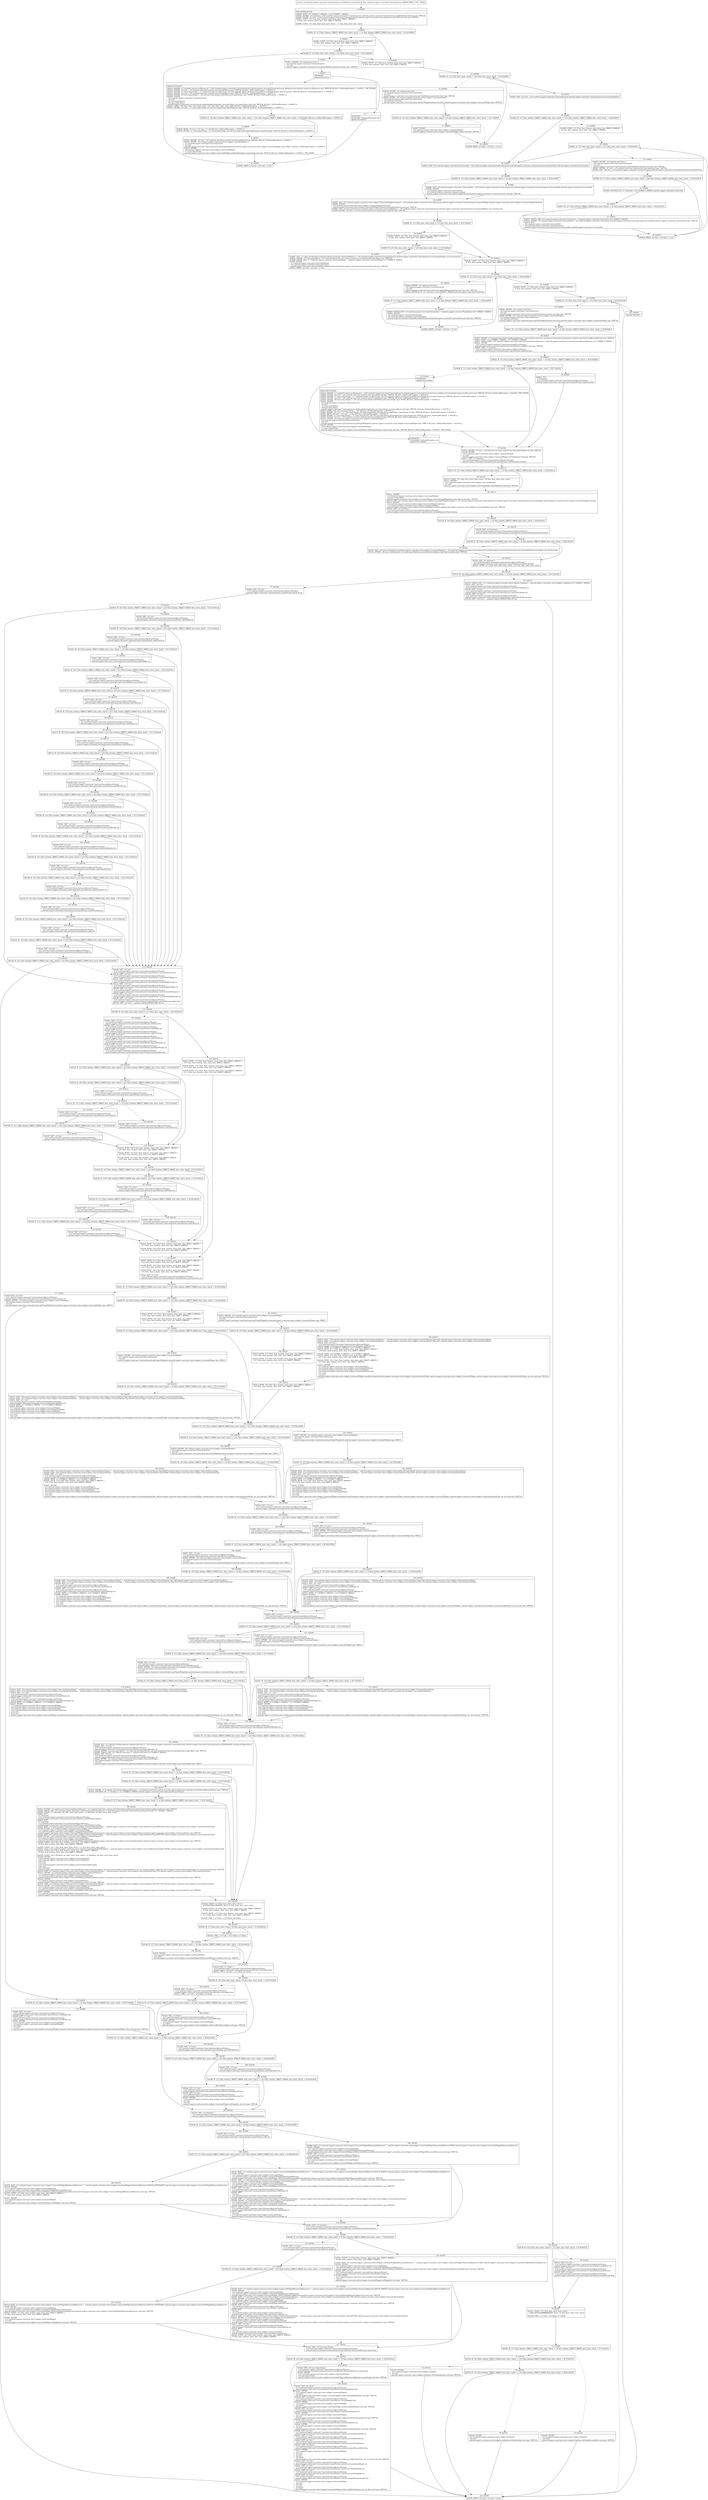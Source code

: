 digraph "CFG forandroid.support.constraint.ConstraintLayout.setChildrenConstraints()V" {
Node_0 [shape=record,label="{0\:\ 0x0000|MTH_ENTER_BLOCK\l|0x0000: MOVE  (r0 I:?[OBJECT, ARRAY]) = (r26 I:?[OBJECT, ARRAY]) \l0x0002: INVOKE  (r1 I:boolean) = (r26 I:android.support.constraint.ConstraintLayout) android.support.constraint.ConstraintLayout.isInEditMode():boolean type: VIRTUAL \l0x0006: INVOKE  (r2 I:int) = (r26 I:android.support.constraint.ConstraintLayout) android.support.constraint.ConstraintLayout.getChildCount():int type: VIRTUAL \l0x000a: CONST  (r3 I:?[int, float, boolean, short, byte, char, OBJECT, ARRAY]) = \l  (0 ?[int, float, boolean, short, byte, char, OBJECT, ARRAY])\l \l0x000b: CONST  (r4 I:?[int, float, short, byte, char]) = (\-1 ?[int, float, short, byte, char]) \l}"];
Node_1 [shape=record,label="{1\:\ 0x000c|0x000c: IF  (r1 I:?[int, boolean, OBJECT, ARRAY, byte, short, char]) == (0 ?[int, boolean, OBJECT, ARRAY, byte, short, char])  \-\> B:12:0x0048 \l}"];
Node_2 [shape=record,label="{2\:\ 0x000e|0x000e: CONST  (r5 I:?[int, float, boolean, short, byte, char, OBJECT, ARRAY]) = \l  (0 ?[int, float, boolean, short, byte, char, OBJECT, ARRAY])\l \l}"];
Node_3 [shape=record,label="{3\:\ 0x000f|0x000f: IF  (r5 I:?[int, byte, short, char]) \>= (r2 I:?[int, byte, short, char])  \-\> B:12:0x0048 \l}"];
Node_4 [shape=record,label="{4\:\ 0x0011|0x0011: INVOKE  (r6 I:android.view.View) = \l  (r0 I:android.support.constraint.ConstraintLayout)\l  (r5 I:int)\l android.support.constraint.ConstraintLayout.getChildAt(int):android.view.View type: VIRTUAL \l}"];
Node_5 [shape=record,label="{5\:\ 0x0015|SYNTHETIC\lSplitter:B:5:0x0015\l}"];
Node_6 [shape=record,label="{6\:\ ?|Splitter:B:5:0x0015\l|0x0015: INVOKE  (r7 I:android.content.res.Resources) = (r26 I:android.support.constraint.ConstraintLayout) android.support.constraint.ConstraintLayout.getResources():android.content.res.Resources type: VIRTUAL A[Catch:\{ NotFoundException \-\> 0x0045 \}, TRY_ENTER]\l0x0019: INVOKE  (r8 I:int) = (r6 I:android.view.View) android.view.View.getId():int type: VIRTUAL A[Catch:\{ NotFoundException \-\> 0x0045 \}]\l0x001d: INVOKE  (r7 I:java.lang.String) = (r7 I:android.content.res.Resources), (r8 I:int) android.content.res.Resources.getResourceName(int):java.lang.String type: VIRTUAL A[Catch:\{ NotFoundException \-\> 0x0045 \}]\l0x0021: INVOKE  (r8 I:int) = (r6 I:android.view.View) android.view.View.getId():int type: VIRTUAL A[Catch:\{ NotFoundException \-\> 0x0045 \}]\l0x0025: INVOKE  (r8 I:java.lang.Integer) = (r8 I:int) java.lang.Integer.valueOf(int):java.lang.Integer type: STATIC A[Catch:\{ NotFoundException \-\> 0x0045 \}]\l0x0029: INVOKE  \l  (r0 I:android.support.constraint.ConstraintLayout)\l  (r3 I:int)\l  (r7 I:java.lang.Object)\l  (r8 I:java.lang.Object)\l android.support.constraint.ConstraintLayout.setDesignInformation(int, java.lang.Object, java.lang.Object):void type: VIRTUAL A[Catch:\{ NotFoundException \-\> 0x0045 \}]\l0x002c: CONST  (r8 I:?[int, float, short, byte, char]) = (47 ?[int, float, short, byte, char]) A[Catch:\{ NotFoundException \-\> 0x0045 \}]\l0x002e: INVOKE  (r8 I:int) = (r7 I:java.lang.String), (r8 I:int) java.lang.String.indexOf(int):int type: VIRTUAL A[Catch:\{ NotFoundException \-\> 0x0045 \}]\l}"];
Node_7 [shape=record,label="{7\:\ 0x0032|0x0032: IF  (r8 I:?[int, boolean, OBJECT, ARRAY, byte, short, char]) == (r4 I:?[int, boolean, OBJECT, ARRAY, byte, short, char])  \-\> B:9:0x003a A[Catch:\{ NotFoundException \-\> 0x0045 \}]\l}"];
Node_8 [shape=record,label="{8\:\ 0x0034|0x0034: ARITH  (r8 I:int) = (r8 I:int) + (1 int) A[Catch:\{ NotFoundException \-\> 0x0045 \}]\l0x0036: INVOKE  (r7 I:java.lang.String) = (r7 I:java.lang.String), (r8 I:int) java.lang.String.substring(int):java.lang.String type: VIRTUAL A[Catch:\{ NotFoundException \-\> 0x0045 \}]\l}"];
Node_9 [shape=record,label="{9\:\ 0x003a|0x003a: INVOKE  (r6 I:int) = (r6 I:android.view.View) android.view.View.getId():int type: VIRTUAL A[Catch:\{ NotFoundException \-\> 0x0045 \}]\l0x003e: INVOKE  (r6 I:android.support.constraint.solver.widgets.ConstraintWidget) = \l  (r0 I:android.support.constraint.ConstraintLayout)\l  (r6 I:int)\l android.support.constraint.ConstraintLayout.getTargetWidget(int):android.support.constraint.solver.widgets.ConstraintWidget type: DIRECT A[Catch:\{ NotFoundException \-\> 0x0045 \}]\l0x0042: INVOKE  \l  (r6 I:android.support.constraint.solver.widgets.ConstraintWidget)\l  (r7 I:java.lang.String)\l android.support.constraint.solver.widgets.ConstraintWidget.setDebugName(java.lang.String):void type: VIRTUAL A[Catch:\{ NotFoundException \-\> 0x0045 \}, TRY_LEAVE]\l}"];
Node_10 [shape=record,label="{10\:\ 0x0045|0x0045: ARITH  (r5 I:int) = (r5 I:int) + (1 int) \l}"];
Node_11 [shape=record,label="{11\:\ ?|SYNTHETIC\lExcHandler: NotFoundException null\lSplitter:B:5:0x0015\l}"];
Node_12 [shape=record,label="{12\:\ 0x0048|0x0048: CONST  (r5 I:?[int, float, boolean, short, byte, char, OBJECT, ARRAY]) = \l  (0 ?[int, float, boolean, short, byte, char, OBJECT, ARRAY])\l \l}"];
Node_13 [shape=record,label="{13\:\ 0x0049|0x0049: IF  (r5 I:?[int, byte, short, char]) \>= (r2 I:?[int, byte, short, char])  \-\> B:19:0x005c \l}"];
Node_14 [shape=record,label="{14\:\ 0x004b|0x004b: INVOKE  (r6 I:android.view.View) = \l  (r0 I:android.support.constraint.ConstraintLayout)\l  (r5 I:int)\l android.support.constraint.ConstraintLayout.getChildAt(int):android.view.View type: VIRTUAL \l0x004f: INVOKE  (r6 I:android.support.constraint.solver.widgets.ConstraintWidget) = \l  (r0 I:android.support.constraint.ConstraintLayout)\l  (r6 I:android.view.View)\l android.support.constraint.ConstraintLayout.getViewWidget(android.view.View):android.support.constraint.solver.widgets.ConstraintWidget type: VIRTUAL \l}"];
Node_15 [shape=record,label="{15\:\ 0x0053|0x0053: IF  (r6 I:?[int, boolean, OBJECT, ARRAY, byte, short, char]) != (0 ?[int, boolean, OBJECT, ARRAY, byte, short, char])  \-\> B:17:0x0056 \l}"];
Node_17 [shape=record,label="{17\:\ 0x0056|0x0056: INVOKE  \l  (r6 I:android.support.constraint.solver.widgets.ConstraintWidget)\l android.support.constraint.solver.widgets.ConstraintWidget.reset():void type: VIRTUAL \l}"];
Node_18 [shape=record,label="{18\:\ 0x0059|0x0059: ARITH  (r5 I:int) = (r5 I:int) + (1 int) \l}"];
Node_19 [shape=record,label="{19\:\ 0x005c|0x005c: IGET  (r5 I:int) = (r0 I:android.support.constraint.ConstraintLayout) android.support.constraint.ConstraintLayout.mConstraintSetId int \l}"];
Node_20 [shape=record,label="{20\:\ 0x005e|0x005e: IF  (r5 I:?[int, boolean, OBJECT, ARRAY, byte, short, char]) == (r4 I:?[int, boolean, OBJECT, ARRAY, byte, short, char])  \-\> B:29:0x007e \l}"];
Node_21 [shape=record,label="{21\:\ 0x0060|0x0060: CONST  (r5 I:?[int, float, boolean, short, byte, char, OBJECT, ARRAY]) = \l  (0 ?[int, float, boolean, short, byte, char, OBJECT, ARRAY])\l \l}"];
Node_22 [shape=record,label="{22\:\ 0x0061|0x0061: IF  (r5 I:?[int, byte, short, char]) \>= (r2 I:?[int, byte, short, char])  \-\> B:29:0x007e \l}"];
Node_23 [shape=record,label="{23\:\ 0x0063|0x0063: INVOKE  (r6 I:android.view.View) = \l  (r0 I:android.support.constraint.ConstraintLayout)\l  (r5 I:int)\l android.support.constraint.ConstraintLayout.getChildAt(int):android.view.View type: VIRTUAL \l0x0067: INVOKE  (r7 I:int) = (r6 I:android.view.View) android.view.View.getId():int type: VIRTUAL \l0x006b: IGET  (r8 I:int) = (r0 I:android.support.constraint.ConstraintLayout) android.support.constraint.ConstraintLayout.mConstraintSetId int \l}"];
Node_24 [shape=record,label="{24\:\ 0x006d|0x006d: IF  (r7 I:?[int, boolean, OBJECT, ARRAY, byte, short, char]) != (r8 I:?[int, boolean, OBJECT, ARRAY, byte, short, char])  \-\> B:28:0x007b \l}"];
Node_25 [shape=record,label="{25\:\ 0x006f|0x006f: INSTANCE_OF  (r7 I:boolean) = (r6 I:?[OBJECT, ARRAY]) android.support.constraint.Constraints \l}"];
Node_26 [shape=record,label="{26\:\ 0x0071|0x0071: IF  (r7 I:?[int, boolean, OBJECT, ARRAY, byte, short, char]) == (0 ?[int, boolean, OBJECT, ARRAY, byte, short, char])  \-\> B:28:0x007b \l}"];
Node_27 [shape=record,label="{27\:\ 0x0073|0x0073: CHECK_CAST  (r6 I:android.support.constraint.Constraints) = (android.support.constraint.Constraints) (r6 I:?[OBJECT, ARRAY]) \l0x0075: INVOKE  (r6 I:android.support.constraint.ConstraintSet) = (r6 I:android.support.constraint.Constraints) android.support.constraint.Constraints.getConstraintSet():android.support.constraint.ConstraintSet type: VIRTUAL \l0x0079: IPUT  \l  (r6 I:android.support.constraint.ConstraintSet)\l  (r0 I:android.support.constraint.ConstraintLayout)\l android.support.constraint.ConstraintLayout.mConstraintSet android.support.constraint.ConstraintSet \l}"];
Node_28 [shape=record,label="{28\:\ 0x007b|0x007b: ARITH  (r5 I:int) = (r5 I:int) + (1 int) \l}"];
Node_29 [shape=record,label="{29\:\ 0x007e|0x007e: IGET  (r5 I:android.support.constraint.ConstraintSet) = (r0 I:android.support.constraint.ConstraintLayout) android.support.constraint.ConstraintLayout.mConstraintSet android.support.constraint.ConstraintSet \l}"];
Node_30 [shape=record,label="{30\:\ 0x0080|0x0080: IF  (r5 I:?[int, boolean, OBJECT, ARRAY, byte, short, char]) == (0 ?[int, boolean, OBJECT, ARRAY, byte, short, char])  \-\> B:32:0x0087 \l}"];
Node_31 [shape=record,label="{31\:\ 0x0082|0x0082: IGET  (r5 I:android.support.constraint.ConstraintSet) = (r0 I:android.support.constraint.ConstraintLayout) android.support.constraint.ConstraintLayout.mConstraintSet android.support.constraint.ConstraintSet \l0x0084: INVOKE  \l  (r5 I:android.support.constraint.ConstraintSet)\l  (r0 I:android.support.constraint.ConstraintLayout)\l android.support.constraint.ConstraintSet.applyToInternal(android.support.constraint.ConstraintLayout):void type: VIRTUAL \l}"];
Node_32 [shape=record,label="{32\:\ 0x0087|0x0087: IGET  (r5 I:android.support.constraint.solver.widgets.ConstraintWidgetContainer) = (r0 I:android.support.constraint.ConstraintLayout) android.support.constraint.ConstraintLayout.mLayoutWidget android.support.constraint.solver.widgets.ConstraintWidgetContainer \l0x0089: INVOKE  \l  (r5 I:android.support.constraint.solver.widgets.ConstraintWidgetContainer)\l android.support.constraint.solver.widgets.ConstraintWidgetContainer.removeAllChildren():void type: VIRTUAL \l0x008c: IGET  (r5 I:java.util.ArrayList\<android.support.constraint.ConstraintHelper\>) = (r0 I:android.support.constraint.ConstraintLayout) android.support.constraint.ConstraintLayout.mConstraintHelpers java.util.ArrayList \l0x008e: INVOKE  (r5 I:int) = (r5 I:java.util.ArrayList) java.util.ArrayList.size():int type: VIRTUAL \l}"];
Node_33 [shape=record,label="{33\:\ 0x0092|0x0092: IF  (r5 I:?[int, byte, short, char]) \<= (0 ?[int, byte, short, char])  \-\> B:37:0x00a5 \l}"];
Node_34 [shape=record,label="{34\:\ 0x0094|0x0094: CONST  (r6 I:?[int, float, boolean, short, byte, char, OBJECT, ARRAY]) = \l  (0 ?[int, float, boolean, short, byte, char, OBJECT, ARRAY])\l \l}"];
Node_35 [shape=record,label="{35\:\ 0x0095|0x0095: IF  (r6 I:?[int, byte, short, char]) \>= (r5 I:?[int, byte, short, char])  \-\> B:37:0x00a5 \l}"];
Node_36 [shape=record,label="{36\:\ 0x0097|0x0097: IGET  (r7 I:java.util.ArrayList\<android.support.constraint.ConstraintHelper\>) = (r0 I:android.support.constraint.ConstraintLayout) android.support.constraint.ConstraintLayout.mConstraintHelpers java.util.ArrayList \l0x0099: INVOKE  (r7 I:java.lang.Object) = (r7 I:java.util.ArrayList), (r6 I:int) java.util.ArrayList.get(int):java.lang.Object type: VIRTUAL \l0x009d: CHECK_CAST  (r7 I:android.support.constraint.ConstraintHelper) = (android.support.constraint.ConstraintHelper) (r7 I:?[OBJECT, ARRAY]) \l0x009f: INVOKE  \l  (r7 I:android.support.constraint.ConstraintHelper)\l  (r0 I:android.support.constraint.ConstraintLayout)\l android.support.constraint.ConstraintHelper.updatePreLayout(android.support.constraint.ConstraintLayout):void type: VIRTUAL \l0x00a2: ARITH  (r6 I:int) = (r6 I:int) + (1 int) \l}"];
Node_37 [shape=record,label="{37\:\ 0x00a5|0x00a5: CONST  (r5 I:?[int, float, boolean, short, byte, char, OBJECT, ARRAY]) = \l  (0 ?[int, float, boolean, short, byte, char, OBJECT, ARRAY])\l \l}"];
Node_38 [shape=record,label="{38\:\ 0x00a6|0x00a6: IF  (r5 I:?[int, byte, short, char]) \>= (r2 I:?[int, byte, short, char])  \-\> B:43:0x00b8 \l}"];
Node_39 [shape=record,label="{39\:\ 0x00a8|0x00a8: INVOKE  (r6 I:android.view.View) = \l  (r0 I:android.support.constraint.ConstraintLayout)\l  (r5 I:int)\l android.support.constraint.ConstraintLayout.getChildAt(int):android.view.View type: VIRTUAL \l0x00ac: INSTANCE_OF  (r7 I:boolean) = (r6 I:?[OBJECT, ARRAY]) android.support.constraint.Placeholder \l}"];
Node_40 [shape=record,label="{40\:\ 0x00ae|0x00ae: IF  (r7 I:?[int, boolean, OBJECT, ARRAY, byte, short, char]) == (0 ?[int, boolean, OBJECT, ARRAY, byte, short, char])  \-\> B:42:0x00b5 \l}"];
Node_41 [shape=record,label="{41\:\ 0x00b0|0x00b0: CHECK_CAST  (r6 I:android.support.constraint.Placeholder) = (android.support.constraint.Placeholder) (r6 I:?[OBJECT, ARRAY]) \l0x00b2: INVOKE  \l  (r6 I:android.support.constraint.Placeholder)\l  (r0 I:android.support.constraint.ConstraintLayout)\l android.support.constraint.Placeholder.updatePreLayout(android.support.constraint.ConstraintLayout):void type: VIRTUAL \l}"];
Node_42 [shape=record,label="{42\:\ 0x00b5|0x00b5: ARITH  (r5 I:int) = (r5 I:int) + (1 int) \l}"];
Node_43 [shape=record,label="{43\:\ 0x00b8|0x00b8: CONST  (r5 I:?[int, float, boolean, short, byte, char, OBJECT, ARRAY]) = \l  (0 ?[int, float, boolean, short, byte, char, OBJECT, ARRAY])\l \l}"];
Node_44 [shape=record,label="{44\:\ 0x00b9|0x00b9: IF  (r5 I:?[int, byte, short, char]) \>= (r2 I:?[int, byte, short, char])  \-\> B:222:0x03f9 \l}"];
Node_45 [shape=record,label="{45\:\ 0x00bb|0x00bb: INVOKE  (r6 I:android.view.View) = \l  (r0 I:android.support.constraint.ConstraintLayout)\l  (r5 I:int)\l android.support.constraint.ConstraintLayout.getChildAt(int):android.view.View type: VIRTUAL \l0x00bf: INVOKE  (r13 I:android.support.constraint.solver.widgets.ConstraintWidget) = \l  (r0 I:android.support.constraint.ConstraintLayout)\l  (r6 I:android.view.View)\l android.support.constraint.ConstraintLayout.getViewWidget(android.view.View):android.support.constraint.solver.widgets.ConstraintWidget type: VIRTUAL \l}"];
Node_46 [shape=record,label="{46\:\ 0x00c3|0x00c3: IF  (r13 I:?[int, boolean, OBJECT, ARRAY, byte, short, char]) != (0 ?[int, boolean, OBJECT, ARRAY, byte, short, char])  \-\> B:48:0x00c7 \l}"];
Node_48 [shape=record,label="{48\:\ 0x00c7|0x00c7: INVOKE  (r7 I:android.view.ViewGroup$LayoutParams) = (r6 I:android.view.View) android.view.View.getLayoutParams():android.view.ViewGroup$LayoutParams type: VIRTUAL \l0x00cb: MOVE  (r14 I:?[OBJECT, ARRAY]) = (r7 I:?[OBJECT, ARRAY]) \l0x00cc: CHECK_CAST  (r14 I:android.support.constraint.ConstraintLayout$LayoutParams) = (android.support.constraint.ConstraintLayout$LayoutParams) (r14 I:?[OBJECT, ARRAY]) \l0x00ce: INVOKE  \l  (r14 I:android.support.constraint.ConstraintLayout$LayoutParams)\l android.support.constraint.ConstraintLayout.LayoutParams.validate():void type: VIRTUAL \l0x00d1: IGET  (r7 I:boolean) = \l  (r14 I:android.support.constraint.ConstraintLayout$LayoutParams)\l android.support.constraint.ConstraintLayout.LayoutParams.helped boolean \l}"];
Node_49 [shape=record,label="{49\:\ 0x00d3|0x00d3: IF  (r7 I:?[int, boolean, OBJECT, ARRAY, byte, short, char]) == (0 ?[int, boolean, OBJECT, ARRAY, byte, short, char])  \-\> B:51:0x00d8 \l}"];
Node_50 [shape=record,label="{50\:\ 0x00d5|0x00d5: IPUT  \l  (r3 I:boolean)\l  (r14 I:android.support.constraint.ConstraintLayout$LayoutParams)\l android.support.constraint.ConstraintLayout.LayoutParams.helped boolean \l}"];
Node_51 [shape=record,label="{51\:\ 0x00d8|0x00d8: IF  (r1 I:?[int, boolean, OBJECT, ARRAY, byte, short, char]) == (0 ?[int, boolean, OBJECT, ARRAY, byte, short, char])  \-\> B:57:0x010a \l}"];
Node_52 [shape=record,label="{52\:\ 0x00da|SYNTHETIC\lSplitter:B:52:0x00da\l}"];
Node_53 [shape=record,label="{53\:\ ?|Splitter:B:52:0x00da\l|0x00da: INVOKE  (r7 I:android.content.res.Resources) = (r26 I:android.support.constraint.ConstraintLayout) android.support.constraint.ConstraintLayout.getResources():android.content.res.Resources type: VIRTUAL A[Catch:\{ NotFoundException \-\> 0x0109 \}, TRY_ENTER]\l0x00de: INVOKE  (r8 I:int) = (r6 I:android.view.View) android.view.View.getId():int type: VIRTUAL A[Catch:\{ NotFoundException \-\> 0x0109 \}]\l0x00e2: INVOKE  (r7 I:java.lang.String) = (r7 I:android.content.res.Resources), (r8 I:int) android.content.res.Resources.getResourceName(int):java.lang.String type: VIRTUAL A[Catch:\{ NotFoundException \-\> 0x0109 \}]\l0x00e6: INVOKE  (r8 I:int) = (r6 I:android.view.View) android.view.View.getId():int type: VIRTUAL A[Catch:\{ NotFoundException \-\> 0x0109 \}]\l0x00ea: INVOKE  (r8 I:java.lang.Integer) = (r8 I:int) java.lang.Integer.valueOf(int):java.lang.Integer type: STATIC A[Catch:\{ NotFoundException \-\> 0x0109 \}]\l0x00ee: INVOKE  \l  (r0 I:android.support.constraint.ConstraintLayout)\l  (r3 I:int)\l  (r7 I:java.lang.Object)\l  (r8 I:java.lang.Object)\l android.support.constraint.ConstraintLayout.setDesignInformation(int, java.lang.Object, java.lang.Object):void type: VIRTUAL A[Catch:\{ NotFoundException \-\> 0x0109 \}]\l0x00f1: CONST_STR  (r8 I:java.lang.String) =  \"id\/\" A[Catch:\{ NotFoundException \-\> 0x0109 \}]\l0x00f3: INVOKE  (r8 I:int) = (r7 I:java.lang.String), (r8 I:java.lang.String) java.lang.String.indexOf(java.lang.String):int type: VIRTUAL A[Catch:\{ NotFoundException \-\> 0x0109 \}]\l0x00f7: ARITH  (r8 I:int) = (r8 I:int) + (3 int) A[Catch:\{ NotFoundException \-\> 0x0109 \}]\l0x00f9: INVOKE  (r7 I:java.lang.String) = (r7 I:java.lang.String), (r8 I:int) java.lang.String.substring(int):java.lang.String type: VIRTUAL A[Catch:\{ NotFoundException \-\> 0x0109 \}]\l0x00fd: INVOKE  (r8 I:int) = (r6 I:android.view.View) android.view.View.getId():int type: VIRTUAL A[Catch:\{ NotFoundException \-\> 0x0109 \}]\l0x0101: INVOKE  (r8 I:android.support.constraint.solver.widgets.ConstraintWidget) = \l  (r0 I:android.support.constraint.ConstraintLayout)\l  (r8 I:int)\l android.support.constraint.ConstraintLayout.getTargetWidget(int):android.support.constraint.solver.widgets.ConstraintWidget type: DIRECT A[Catch:\{ NotFoundException \-\> 0x0109 \}]\l0x0105: INVOKE  \l  (r8 I:android.support.constraint.solver.widgets.ConstraintWidget)\l  (r7 I:java.lang.String)\l android.support.constraint.solver.widgets.ConstraintWidget.setDebugName(java.lang.String):void type: VIRTUAL A[Catch:\{ NotFoundException \-\> 0x0109 \}, TRY_LEAVE]\l}"];
Node_56 [shape=record,label="{56\:\ ?|SYNTHETIC\lExcHandler: NotFoundException null\lSplitter:B:52:0x00da\l}"];
Node_57 [shape=record,label="{57\:\ 0x010a|0x010a: INVOKE  (r7 I:int) = (r6 I:android.view.View) android.view.View.getVisibility():int type: VIRTUAL \l0x010e: INVOKE  \l  (r13 I:android.support.constraint.solver.widgets.ConstraintWidget)\l  (r7 I:int)\l android.support.constraint.solver.widgets.ConstraintWidget.setVisibility(int):void type: VIRTUAL \l0x0111: IGET  (r7 I:boolean) = \l  (r14 I:android.support.constraint.ConstraintLayout$LayoutParams)\l android.support.constraint.ConstraintLayout.LayoutParams.isInPlaceholder boolean \l}"];
Node_58 [shape=record,label="{58\:\ 0x0113|0x0113: IF  (r7 I:?[int, boolean, OBJECT, ARRAY, byte, short, char]) == (0 ?[int, boolean, OBJECT, ARRAY, byte, short, char])  \-\> B:60:0x011a \l}"];
Node_59 [shape=record,label="{59\:\ 0x0115|0x0115: CONST  (r7 I:?[int, float, short, byte, char]) = (8 ?[int, float, short, byte, char]) \l0x0117: INVOKE  \l  (r13 I:android.support.constraint.solver.widgets.ConstraintWidget)\l  (r7 I:int)\l android.support.constraint.solver.widgets.ConstraintWidget.setVisibility(int):void type: VIRTUAL \l}"];
Node_60 [shape=record,label="{60\:\ 0x011a|0x011a: INVOKE  \l  (r13 I:android.support.constraint.solver.widgets.ConstraintWidget)\l  (r6 I:java.lang.Object)\l android.support.constraint.solver.widgets.ConstraintWidget.setCompanionWidget(java.lang.Object):void type: VIRTUAL \l0x011d: IGET  (r6 I:android.support.constraint.solver.widgets.ConstraintWidgetContainer) = (r0 I:android.support.constraint.ConstraintLayout) android.support.constraint.ConstraintLayout.mLayoutWidget android.support.constraint.solver.widgets.ConstraintWidgetContainer \l0x011f: INVOKE  \l  (r6 I:android.support.constraint.solver.widgets.ConstraintWidgetContainer)\l  (r13 I:android.support.constraint.solver.widgets.ConstraintWidget)\l android.support.constraint.solver.widgets.ConstraintWidgetContainer.add(android.support.constraint.solver.widgets.ConstraintWidget):void type: VIRTUAL \l0x0122: IGET  (r6 I:boolean) = \l  (r14 I:android.support.constraint.ConstraintLayout$LayoutParams)\l android.support.constraint.ConstraintLayout.LayoutParams.verticalDimensionFixed boolean \l}"];
Node_61 [shape=record,label="{61\:\ 0x0124|0x0124: IF  (r6 I:?[int, boolean, OBJECT, ARRAY, byte, short, char]) == (0 ?[int, boolean, OBJECT, ARRAY, byte, short, char])  \-\> B:64:0x012a \l}"];
Node_62 [shape=record,label="{62\:\ 0x0126|0x0126: IGET  (r6 I:boolean) = \l  (r14 I:android.support.constraint.ConstraintLayout$LayoutParams)\l android.support.constraint.ConstraintLayout.LayoutParams.horizontalDimensionFixed boolean \l}"];
Node_63 [shape=record,label="{63\:\ 0x0128|0x0128: IF  (r6 I:?[int, boolean, OBJECT, ARRAY, byte, short, char]) != (0 ?[int, boolean, OBJECT, ARRAY, byte, short, char])  \-\> B:65:0x012f \l}"];
Node_64 [shape=record,label="{64\:\ 0x012a|0x012a: IGET  (r6 I:java.util.ArrayList\<android.support.constraint.solver.widgets.ConstraintWidget\>) = (r0 I:android.support.constraint.ConstraintLayout) android.support.constraint.ConstraintLayout.mVariableDimensionsWidgets java.util.ArrayList \l0x012c: INVOKE  (r6 I:java.util.ArrayList), (r13 I:java.lang.Object) java.util.ArrayList.add(java.lang.Object):boolean type: VIRTUAL \l}"];
Node_65 [shape=record,label="{65\:\ 0x012f|0x012f: IGET  (r6 I:boolean) = \l  (r14 I:android.support.constraint.ConstraintLayout$LayoutParams)\l android.support.constraint.ConstraintLayout.LayoutParams.isGuideline boolean \l0x0131: CONST  (r7 I:?[int, float, short, byte, char]) = (17 ?[int, float, short, byte, char]) \l}"];
Node_66 [shape=record,label="{66\:\ 0x0133|0x0133: IF  (r6 I:?[int, boolean, OBJECT, ARRAY, byte, short, char]) == (0 ?[int, boolean, OBJECT, ARRAY, byte, short, char])  \-\> B:77:0x0160 \l}"];
Node_67 [shape=record,label="{67\:\ 0x0135|0x0135: CHECK_CAST  (r13 I:android.support.constraint.solver.widgets.Guideline) = (android.support.constraint.solver.widgets.Guideline) (r13 I:?[OBJECT, ARRAY]) \l0x0137: IGET  (r6 I:int) = \l  (r14 I:android.support.constraint.ConstraintLayout$LayoutParams)\l android.support.constraint.ConstraintLayout.LayoutParams.resolvedGuideBegin int \l0x0139: IGET  (r8 I:int) = \l  (r14 I:android.support.constraint.ConstraintLayout$LayoutParams)\l android.support.constraint.ConstraintLayout.LayoutParams.resolvedGuideEnd int \l0x013b: IGET  (r9 I:float) = \l  (r14 I:android.support.constraint.ConstraintLayout$LayoutParams)\l android.support.constraint.ConstraintLayout.LayoutParams.resolvedGuidePercent float \l0x013d: SGET  (r10 I:int) =  android.os.Build.VERSION.SDK_INT int \l}"];
Node_68 [shape=record,label="{68\:\ 0x013f|0x013f: IF  (r10 I:?[int, byte, short, char]) \>= (r7 I:?[int, byte, short, char])  \-\> B:70:0x0147 \l}"];
Node_69 [shape=record,label="{69\:\ 0x0141|0x0141: IGET  (r6 I:int) = \l  (r14 I:android.support.constraint.ConstraintLayout$LayoutParams)\l android.support.constraint.ConstraintLayout.LayoutParams.guideBegin int \l0x0143: IGET  (r8 I:int) = \l  (r14 I:android.support.constraint.ConstraintLayout$LayoutParams)\l android.support.constraint.ConstraintLayout.LayoutParams.guideEnd int \l0x0145: IGET  (r9 I:float) = \l  (r14 I:android.support.constraint.ConstraintLayout$LayoutParams)\l android.support.constraint.ConstraintLayout.LayoutParams.guidePercent float \l}"];
Node_70 [shape=record,label="{70\:\ 0x0147|0x0147: CONST  (r7 I:?[int, float, short, byte, char]) = \l  (\-1082130432(0xffffffffbf800000, float:\-1.0) ?[int, float, short, byte, char])\l \l0x0149: CMP_L  (r7 I:int) = (r9 I:float), (r7 I:float) \l}"];
Node_71 [shape=record,label="{71\:\ 0x014b|0x014b: IF  (r7 I:?[int, boolean, OBJECT, ARRAY, byte, short, char]) == (0 ?[int, boolean, OBJECT, ARRAY, byte, short, char])  \-\> B:73:0x0152 \l}"];
Node_72 [shape=record,label="{72\:\ 0x014d|0x014d: INVOKE  \l  (r13 I:android.support.constraint.solver.widgets.Guideline)\l  (r9 I:float)\l android.support.constraint.solver.widgets.Guideline.setGuidePercent(float):void type: VIRTUAL \l}"];
Node_73 [shape=record,label="{73\:\ 0x0152|0x0152: IF  (r6 I:?[int, boolean, OBJECT, ARRAY, byte, short, char]) == (r4 I:?[int, boolean, OBJECT, ARRAY, byte, short, char])  \-\> B:75:0x0159 \l}"];
Node_74 [shape=record,label="{74\:\ 0x0154|0x0154: INVOKE  \l  (r13 I:android.support.constraint.solver.widgets.Guideline)\l  (r6 I:int)\l android.support.constraint.solver.widgets.Guideline.setGuideBegin(int):void type: VIRTUAL \l}"];
Node_75 [shape=record,label="{75\:\ 0x0159|0x0159: IF  (r8 I:?[int, boolean, OBJECT, ARRAY, byte, short, char]) == (r4 I:?[int, boolean, OBJECT, ARRAY, byte, short, char])  \-\> B:221:0x03f5 \l}"];
Node_76 [shape=record,label="{76\:\ 0x015b|0x015b: INVOKE  \l  (r13 I:android.support.constraint.solver.widgets.Guideline)\l  (r8 I:int)\l android.support.constraint.solver.widgets.Guideline.setGuideEnd(int):void type: VIRTUAL \l}"];
Node_77 [shape=record,label="{77\:\ 0x0160|0x0160: IGET  (r6 I:int) = \l  (r14 I:android.support.constraint.ConstraintLayout$LayoutParams)\l android.support.constraint.ConstraintLayout.LayoutParams.leftToLeft int \l}"];
Node_78 [shape=record,label="{78\:\ 0x0162|0x0162: IF  (r6 I:?[int, boolean, OBJECT, ARRAY, byte, short, char]) != (r4 I:?[int, boolean, OBJECT, ARRAY, byte, short, char])  \-\> B:113:0x01a8 \l}"];
Node_79 [shape=record,label="{79\:\ 0x0164|0x0164: IGET  (r6 I:int) = \l  (r14 I:android.support.constraint.ConstraintLayout$LayoutParams)\l android.support.constraint.ConstraintLayout.LayoutParams.leftToRight int \l}"];
Node_80 [shape=record,label="{80\:\ 0x0166|0x0166: IF  (r6 I:?[int, boolean, OBJECT, ARRAY, byte, short, char]) != (r4 I:?[int, boolean, OBJECT, ARRAY, byte, short, char])  \-\> B:113:0x01a8 \l}"];
Node_81 [shape=record,label="{81\:\ 0x0168|0x0168: IGET  (r6 I:int) = \l  (r14 I:android.support.constraint.ConstraintLayout$LayoutParams)\l android.support.constraint.ConstraintLayout.LayoutParams.rightToLeft int \l}"];
Node_82 [shape=record,label="{82\:\ 0x016a|0x016a: IF  (r6 I:?[int, boolean, OBJECT, ARRAY, byte, short, char]) != (r4 I:?[int, boolean, OBJECT, ARRAY, byte, short, char])  \-\> B:113:0x01a8 \l}"];
Node_83 [shape=record,label="{83\:\ 0x016c|0x016c: IGET  (r6 I:int) = \l  (r14 I:android.support.constraint.ConstraintLayout$LayoutParams)\l android.support.constraint.ConstraintLayout.LayoutParams.rightToRight int \l}"];
Node_84 [shape=record,label="{84\:\ 0x016e|0x016e: IF  (r6 I:?[int, boolean, OBJECT, ARRAY, byte, short, char]) != (r4 I:?[int, boolean, OBJECT, ARRAY, byte, short, char])  \-\> B:113:0x01a8 \l}"];
Node_85 [shape=record,label="{85\:\ 0x0170|0x0170: IGET  (r6 I:int) = \l  (r14 I:android.support.constraint.ConstraintLayout$LayoutParams)\l android.support.constraint.ConstraintLayout.LayoutParams.startToStart int \l}"];
Node_86 [shape=record,label="{86\:\ 0x0172|0x0172: IF  (r6 I:?[int, boolean, OBJECT, ARRAY, byte, short, char]) != (r4 I:?[int, boolean, OBJECT, ARRAY, byte, short, char])  \-\> B:113:0x01a8 \l}"];
Node_87 [shape=record,label="{87\:\ 0x0174|0x0174: IGET  (r6 I:int) = \l  (r14 I:android.support.constraint.ConstraintLayout$LayoutParams)\l android.support.constraint.ConstraintLayout.LayoutParams.startToEnd int \l}"];
Node_88 [shape=record,label="{88\:\ 0x0176|0x0176: IF  (r6 I:?[int, boolean, OBJECT, ARRAY, byte, short, char]) != (r4 I:?[int, boolean, OBJECT, ARRAY, byte, short, char])  \-\> B:113:0x01a8 \l}"];
Node_89 [shape=record,label="{89\:\ 0x0178|0x0178: IGET  (r6 I:int) = \l  (r14 I:android.support.constraint.ConstraintLayout$LayoutParams)\l android.support.constraint.ConstraintLayout.LayoutParams.endToStart int \l}"];
Node_90 [shape=record,label="{90\:\ 0x017a|0x017a: IF  (r6 I:?[int, boolean, OBJECT, ARRAY, byte, short, char]) != (r4 I:?[int, boolean, OBJECT, ARRAY, byte, short, char])  \-\> B:113:0x01a8 \l}"];
Node_91 [shape=record,label="{91\:\ 0x017c|0x017c: IGET  (r6 I:int) = \l  (r14 I:android.support.constraint.ConstraintLayout$LayoutParams)\l android.support.constraint.ConstraintLayout.LayoutParams.endToEnd int \l}"];
Node_92 [shape=record,label="{92\:\ 0x017e|0x017e: IF  (r6 I:?[int, boolean, OBJECT, ARRAY, byte, short, char]) != (r4 I:?[int, boolean, OBJECT, ARRAY, byte, short, char])  \-\> B:113:0x01a8 \l}"];
Node_93 [shape=record,label="{93\:\ 0x0180|0x0180: IGET  (r6 I:int) = \l  (r14 I:android.support.constraint.ConstraintLayout$LayoutParams)\l android.support.constraint.ConstraintLayout.LayoutParams.topToTop int \l}"];
Node_94 [shape=record,label="{94\:\ 0x0182|0x0182: IF  (r6 I:?[int, boolean, OBJECT, ARRAY, byte, short, char]) != (r4 I:?[int, boolean, OBJECT, ARRAY, byte, short, char])  \-\> B:113:0x01a8 \l}"];
Node_95 [shape=record,label="{95\:\ 0x0184|0x0184: IGET  (r6 I:int) = \l  (r14 I:android.support.constraint.ConstraintLayout$LayoutParams)\l android.support.constraint.ConstraintLayout.LayoutParams.topToBottom int \l}"];
Node_96 [shape=record,label="{96\:\ 0x0186|0x0186: IF  (r6 I:?[int, boolean, OBJECT, ARRAY, byte, short, char]) != (r4 I:?[int, boolean, OBJECT, ARRAY, byte, short, char])  \-\> B:113:0x01a8 \l}"];
Node_97 [shape=record,label="{97\:\ 0x0188|0x0188: IGET  (r6 I:int) = \l  (r14 I:android.support.constraint.ConstraintLayout$LayoutParams)\l android.support.constraint.ConstraintLayout.LayoutParams.bottomToTop int \l}"];
Node_98 [shape=record,label="{98\:\ 0x018a|0x018a: IF  (r6 I:?[int, boolean, OBJECT, ARRAY, byte, short, char]) != (r4 I:?[int, boolean, OBJECT, ARRAY, byte, short, char])  \-\> B:113:0x01a8 \l}"];
Node_99 [shape=record,label="{99\:\ 0x018c|0x018c: IGET  (r6 I:int) = \l  (r14 I:android.support.constraint.ConstraintLayout$LayoutParams)\l android.support.constraint.ConstraintLayout.LayoutParams.bottomToBottom int \l}"];
Node_100 [shape=record,label="{100\:\ 0x018e|0x018e: IF  (r6 I:?[int, boolean, OBJECT, ARRAY, byte, short, char]) != (r4 I:?[int, boolean, OBJECT, ARRAY, byte, short, char])  \-\> B:113:0x01a8 \l}"];
Node_101 [shape=record,label="{101\:\ 0x0190|0x0190: IGET  (r6 I:int) = \l  (r14 I:android.support.constraint.ConstraintLayout$LayoutParams)\l android.support.constraint.ConstraintLayout.LayoutParams.baselineToBaseline int \l}"];
Node_102 [shape=record,label="{102\:\ 0x0192|0x0192: IF  (r6 I:?[int, boolean, OBJECT, ARRAY, byte, short, char]) != (r4 I:?[int, boolean, OBJECT, ARRAY, byte, short, char])  \-\> B:113:0x01a8 \l}"];
Node_103 [shape=record,label="{103\:\ 0x0194|0x0194: IGET  (r6 I:int) = \l  (r14 I:android.support.constraint.ConstraintLayout$LayoutParams)\l android.support.constraint.ConstraintLayout.LayoutParams.editorAbsoluteX int \l}"];
Node_104 [shape=record,label="{104\:\ 0x0196|0x0196: IF  (r6 I:?[int, boolean, OBJECT, ARRAY, byte, short, char]) != (r4 I:?[int, boolean, OBJECT, ARRAY, byte, short, char])  \-\> B:113:0x01a8 \l}"];
Node_105 [shape=record,label="{105\:\ 0x0198|0x0198: IGET  (r6 I:int) = \l  (r14 I:android.support.constraint.ConstraintLayout$LayoutParams)\l android.support.constraint.ConstraintLayout.LayoutParams.editorAbsoluteY int \l}"];
Node_106 [shape=record,label="{106\:\ 0x019a|0x019a: IF  (r6 I:?[int, boolean, OBJECT, ARRAY, byte, short, char]) != (r4 I:?[int, boolean, OBJECT, ARRAY, byte, short, char])  \-\> B:113:0x01a8 \l}"];
Node_107 [shape=record,label="{107\:\ 0x019c|0x019c: IGET  (r6 I:int) = \l  (r14 I:android.support.constraint.ConstraintLayout$LayoutParams)\l android.support.constraint.ConstraintLayout.LayoutParams.circleConstraint int \l}"];
Node_108 [shape=record,label="{108\:\ 0x019e|0x019e: IF  (r6 I:?[int, boolean, OBJECT, ARRAY, byte, short, char]) != (r4 I:?[int, boolean, OBJECT, ARRAY, byte, short, char])  \-\> B:113:0x01a8 \l}"];
Node_109 [shape=record,label="{109\:\ 0x01a0|0x01a0: IGET  (r6 I:int) = \l  (r14 I:android.support.constraint.ConstraintLayout$LayoutParams)\l android.support.constraint.ConstraintLayout.LayoutParams.width int \l}"];
Node_110 [shape=record,label="{110\:\ 0x01a2|0x01a2: IF  (r6 I:?[int, boolean, OBJECT, ARRAY, byte, short, char]) == (r4 I:?[int, boolean, OBJECT, ARRAY, byte, short, char])  \-\> B:113:0x01a8 \l}"];
Node_111 [shape=record,label="{111\:\ 0x01a4|0x01a4: IGET  (r6 I:int) = \l  (r14 I:android.support.constraint.ConstraintLayout$LayoutParams)\l android.support.constraint.ConstraintLayout.LayoutParams.height int \l}"];
Node_112 [shape=record,label="{112\:\ 0x01a6|0x01a6: IF  (r6 I:?[int, boolean, OBJECT, ARRAY, byte, short, char]) != (r4 I:?[int, boolean, OBJECT, ARRAY, byte, short, char])  \-\> B:221:0x03f5 \l}"];
Node_113 [shape=record,label="{113\:\ 0x01a8|0x01a8: IGET  (r6 I:int) = \l  (r14 I:android.support.constraint.ConstraintLayout$LayoutParams)\l android.support.constraint.ConstraintLayout.LayoutParams.resolvedLeftToLeft int \l0x01aa: IGET  (r8 I:int) = \l  (r14 I:android.support.constraint.ConstraintLayout$LayoutParams)\l android.support.constraint.ConstraintLayout.LayoutParams.resolvedLeftToRight int \l0x01ac: IGET  (r9 I:int) = \l  (r14 I:android.support.constraint.ConstraintLayout$LayoutParams)\l android.support.constraint.ConstraintLayout.LayoutParams.resolvedRightToLeft int \l0x01ae: IGET  (r10 I:int) = \l  (r14 I:android.support.constraint.ConstraintLayout$LayoutParams)\l android.support.constraint.ConstraintLayout.LayoutParams.resolvedRightToRight int \l0x01b0: IGET  (r11 I:int) = \l  (r14 I:android.support.constraint.ConstraintLayout$LayoutParams)\l android.support.constraint.ConstraintLayout.LayoutParams.resolveGoneLeftMargin int \l0x01b2: IGET  (r12 I:int) = \l  (r14 I:android.support.constraint.ConstraintLayout$LayoutParams)\l android.support.constraint.ConstraintLayout.LayoutParams.resolveGoneRightMargin int \l0x01b4: IGET  (r15 I:float) = \l  (r14 I:android.support.constraint.ConstraintLayout$LayoutParams)\l android.support.constraint.ConstraintLayout.LayoutParams.resolvedHorizontalBias float \l0x01b6: SGET  (r3 I:int) =  android.os.Build.VERSION.SDK_INT int \l}"];
Node_114 [shape=record,label="{114\:\ 0x01b8|0x01b8: IF  (r3 I:?[int, byte, short, char]) \>= (r7 I:?[int, byte, short, char])  \-\> B:134:0x01f3 \l}"];
Node_115 [shape=record,label="{115\:\ 0x01ba|0x01ba: IGET  (r3 I:int) = \l  (r14 I:android.support.constraint.ConstraintLayout$LayoutParams)\l android.support.constraint.ConstraintLayout.LayoutParams.leftToLeft int \l0x01bc: IGET  (r6 I:int) = \l  (r14 I:android.support.constraint.ConstraintLayout$LayoutParams)\l android.support.constraint.ConstraintLayout.LayoutParams.leftToRight int \l0x01be: IGET  (r9 I:int) = \l  (r14 I:android.support.constraint.ConstraintLayout$LayoutParams)\l android.support.constraint.ConstraintLayout.LayoutParams.rightToLeft int \l0x01c0: IGET  (r10 I:int) = \l  (r14 I:android.support.constraint.ConstraintLayout$LayoutParams)\l android.support.constraint.ConstraintLayout.LayoutParams.rightToRight int \l0x01c2: IGET  (r7 I:int) = \l  (r14 I:android.support.constraint.ConstraintLayout$LayoutParams)\l android.support.constraint.ConstraintLayout.LayoutParams.goneLeftMargin int \l0x01c4: IGET  (r8 I:int) = \l  (r14 I:android.support.constraint.ConstraintLayout$LayoutParams)\l android.support.constraint.ConstraintLayout.LayoutParams.goneRightMargin int \l0x01c6: IGET  (r15 I:float) = \l  (r14 I:android.support.constraint.ConstraintLayout$LayoutParams)\l android.support.constraint.ConstraintLayout.LayoutParams.horizontalBias float \l}"];
Node_116 [shape=record,label="{116\:\ 0x01c8|0x01c8: IF  (r3 I:?[int, boolean, OBJECT, ARRAY, byte, short, char]) != (r4 I:?[int, boolean, OBJECT, ARRAY, byte, short, char])  \-\> B:124:0x01d9 \l}"];
Node_117 [shape=record,label="{117\:\ 0x01ca|0x01ca: IF  (r6 I:?[int, boolean, OBJECT, ARRAY, byte, short, char]) != (r4 I:?[int, boolean, OBJECT, ARRAY, byte, short, char])  \-\> B:124:0x01d9 \l}"];
Node_118 [shape=record,label="{118\:\ 0x01cc|0x01cc: IGET  (r11 I:int) = \l  (r14 I:android.support.constraint.ConstraintLayout$LayoutParams)\l android.support.constraint.ConstraintLayout.LayoutParams.startToStart int \l}"];
Node_119 [shape=record,label="{119\:\ 0x01ce|0x01ce: IF  (r11 I:?[int, boolean, OBJECT, ARRAY, byte, short, char]) == (r4 I:?[int, boolean, OBJECT, ARRAY, byte, short, char])  \-\> B:121:0x01d3 \l}"];
Node_120 [shape=record,label="{120\:\ 0x01d0|0x01d0: IGET  (r3 I:int) = \l  (r14 I:android.support.constraint.ConstraintLayout$LayoutParams)\l android.support.constraint.ConstraintLayout.LayoutParams.startToStart int \l}"];
Node_121 [shape=record,label="{121\:\ 0x01d3|0x01d3: IGET  (r11 I:int) = \l  (r14 I:android.support.constraint.ConstraintLayout$LayoutParams)\l android.support.constraint.ConstraintLayout.LayoutParams.startToEnd int \l}"];
Node_122 [shape=record,label="{122\:\ 0x01d5|0x01d5: IF  (r11 I:?[int, boolean, OBJECT, ARRAY, byte, short, char]) == (r4 I:?[int, boolean, OBJECT, ARRAY, byte, short, char])  \-\> B:124:0x01d9 \l}"];
Node_123 [shape=record,label="{123\:\ 0x01d7|0x01d7: IGET  (r6 I:int) = \l  (r14 I:android.support.constraint.ConstraintLayout$LayoutParams)\l android.support.constraint.ConstraintLayout.LayoutParams.startToEnd int \l}"];
Node_124 [shape=record,label="{124\:\ 0x01d9|0x01d9: MOVE  (r25 I:?[int, float, boolean, short, byte, char, OBJECT, ARRAY]) = \l  (r6 I:?[int, float, boolean, short, byte, char, OBJECT, ARRAY])\l \l0x01db: MOVE  (r6 I:?[int, float, boolean, short, byte, char, OBJECT, ARRAY]) = \l  (r3 I:?[int, float, boolean, short, byte, char, OBJECT, ARRAY])\l \l0x01dc: MOVE  (r3 I:?[int, float, boolean, short, byte, char, OBJECT, ARRAY]) = \l  (r25 I:?[int, float, boolean, short, byte, char, OBJECT, ARRAY])\l \l}"];
Node_125 [shape=record,label="{125\:\ 0x01de|0x01de: IF  (r9 I:?[int, boolean, OBJECT, ARRAY, byte, short, char]) != (r4 I:?[int, boolean, OBJECT, ARRAY, byte, short, char])  \-\> B:133:0x01ef \l}"];
Node_126 [shape=record,label="{126\:\ 0x01e0|0x01e0: IF  (r10 I:?[int, boolean, OBJECT, ARRAY, byte, short, char]) != (r4 I:?[int, boolean, OBJECT, ARRAY, byte, short, char])  \-\> B:133:0x01ef \l}"];
Node_127 [shape=record,label="{127\:\ 0x01e2|0x01e2: IGET  (r11 I:int) = \l  (r14 I:android.support.constraint.ConstraintLayout$LayoutParams)\l android.support.constraint.ConstraintLayout.LayoutParams.endToStart int \l}"];
Node_128 [shape=record,label="{128\:\ 0x01e4|0x01e4: IF  (r11 I:?[int, boolean, OBJECT, ARRAY, byte, short, char]) == (r4 I:?[int, boolean, OBJECT, ARRAY, byte, short, char])  \-\> B:130:0x01e9 \l}"];
Node_129 [shape=record,label="{129\:\ 0x01e6|0x01e6: IGET  (r9 I:int) = \l  (r14 I:android.support.constraint.ConstraintLayout$LayoutParams)\l android.support.constraint.ConstraintLayout.LayoutParams.endToStart int \l}"];
Node_130 [shape=record,label="{130\:\ 0x01e9|0x01e9: IGET  (r11 I:int) = \l  (r14 I:android.support.constraint.ConstraintLayout$LayoutParams)\l android.support.constraint.ConstraintLayout.LayoutParams.endToEnd int \l}"];
Node_131 [shape=record,label="{131\:\ 0x01eb|0x01eb: IF  (r11 I:?[int, boolean, OBJECT, ARRAY, byte, short, char]) == (r4 I:?[int, boolean, OBJECT, ARRAY, byte, short, char])  \-\> B:133:0x01ef \l}"];
Node_132 [shape=record,label="{132\:\ 0x01ed|0x01ed: IGET  (r10 I:int) = \l  (r14 I:android.support.constraint.ConstraintLayout$LayoutParams)\l android.support.constraint.ConstraintLayout.LayoutParams.endToEnd int \l}"];
Node_133 [shape=record,label="{133\:\ 0x01ef|0x01ef: MOVE  (r12 I:?[int, float, boolean, short, byte, char, OBJECT, ARRAY]) = \l  (r7 I:?[int, float, boolean, short, byte, char, OBJECT, ARRAY])\l \l0x01f0: MOVE  (r16 I:?[int, float, boolean, short, byte, char, OBJECT, ARRAY]) = \l  (r8 I:?[int, float, boolean, short, byte, char, OBJECT, ARRAY])\l \l}"];
Node_134 [shape=record,label="{134\:\ 0x01f3|0x01f3: MOVE  (r3 I:?[int, float, boolean, short, byte, char, OBJECT, ARRAY]) = \l  (r8 I:?[int, float, boolean, short, byte, char, OBJECT, ARRAY])\l \l0x01f4: MOVE  (r16 I:?[int, float, boolean, short, byte, char, OBJECT, ARRAY]) = \l  (r12 I:?[int, float, boolean, short, byte, char, OBJECT, ARRAY])\l \l0x01f6: MOVE  (r12 I:?[int, float, boolean, short, byte, char, OBJECT, ARRAY]) = \l  (r11 I:?[int, float, boolean, short, byte, char, OBJECT, ARRAY])\l \l}"];
Node_135 [shape=record,label="{135\:\ 0x01f7|0x01f7: MOVE  (r11 I:?[int, float, boolean, short, byte, char, OBJECT, ARRAY]) = \l  (r10 I:?[int, float, boolean, short, byte, char, OBJECT, ARRAY])\l \l0x01f8: MOVE  (r10 I:?[int, float, boolean, short, byte, char, OBJECT, ARRAY]) = \l  (r15 I:?[int, float, boolean, short, byte, char, OBJECT, ARRAY])\l \l0x01f9: MOVE  (r15 I:?[int, float, boolean, short, byte, char, OBJECT, ARRAY]) = \l  (r9 I:?[int, float, boolean, short, byte, char, OBJECT, ARRAY])\l \l0x01fa: IGET  (r7 I:int) = \l  (r14 I:android.support.constraint.ConstraintLayout$LayoutParams)\l android.support.constraint.ConstraintLayout.LayoutParams.circleConstraint int \l}"];
Node_136 [shape=record,label="{136\:\ 0x01fc|0x01fc: IF  (r7 I:?[int, boolean, OBJECT, ARRAY, byte, short, char]) == (r4 I:?[int, boolean, OBJECT, ARRAY, byte, short, char])  \-\> B:140:0x020f \l}"];
Node_137 [shape=record,label="{137\:\ 0x01fe|0x01fe: IGET  (r3 I:int) = \l  (r14 I:android.support.constraint.ConstraintLayout$LayoutParams)\l android.support.constraint.ConstraintLayout.LayoutParams.circleConstraint int \l0x0200: INVOKE  (r3 I:android.support.constraint.solver.widgets.ConstraintWidget) = \l  (r0 I:android.support.constraint.ConstraintLayout)\l  (r3 I:int)\l android.support.constraint.ConstraintLayout.getTargetWidget(int):android.support.constraint.solver.widgets.ConstraintWidget type: DIRECT \l}"];
Node_138 [shape=record,label="{138\:\ 0x0204|0x0204: IF  (r3 I:?[int, boolean, OBJECT, ARRAY, byte, short, char]) == (0 ?[int, boolean, OBJECT, ARRAY, byte, short, char])  \-\> B:197:0x0343 \l}"];
Node_139 [shape=record,label="{139\:\ 0x0206|0x0206: IGET  (r6 I:float) = \l  (r14 I:android.support.constraint.ConstraintLayout$LayoutParams)\l android.support.constraint.ConstraintLayout.LayoutParams.circleAngle float \l0x0208: IGET  (r7 I:int) = \l  (r14 I:android.support.constraint.ConstraintLayout$LayoutParams)\l android.support.constraint.ConstraintLayout.LayoutParams.circleRadius int \l0x020a: INVOKE  \l  (r13 I:android.support.constraint.solver.widgets.ConstraintWidget)\l  (r3 I:android.support.constraint.solver.widgets.ConstraintWidget)\l  (r6 I:float)\l  (r7 I:int)\l android.support.constraint.solver.widgets.ConstraintWidget.connectCircularConstraint(android.support.constraint.solver.widgets.ConstraintWidget, float, int):void type: VIRTUAL \l}"];
Node_140 [shape=record,label="{140\:\ 0x020f|0x020f: IF  (r6 I:?[int, boolean, OBJECT, ARRAY, byte, short, char]) == (r4 I:?[int, boolean, OBJECT, ARRAY, byte, short, char])  \-\> B:146:0x022c \l}"];
Node_141 [shape=record,label="{141\:\ 0x0211|0x0211: INVOKE  (r9 I:android.support.constraint.solver.widgets.ConstraintWidget) = \l  (r0 I:android.support.constraint.ConstraintLayout)\l  (r6 I:int)\l android.support.constraint.ConstraintLayout.getTargetWidget(int):android.support.constraint.solver.widgets.ConstraintWidget type: DIRECT \l}"];
Node_142 [shape=record,label="{142\:\ 0x0215|0x0215: IF  (r9 I:?[int, boolean, OBJECT, ARRAY, byte, short, char]) == (0 ?[int, boolean, OBJECT, ARRAY, byte, short, char])  \-\> B:144:0x0227 \l}"];
Node_143 [shape=record,label="{143\:\ 0x0217|0x0217: SGET  (r8 I:android.support.constraint.solver.widgets.ConstraintAnchor$Type) =  android.support.constraint.solver.widgets.ConstraintAnchor.Type.LEFT android.support.constraint.solver.widgets.ConstraintAnchor$Type \l0x0219: SGET  (r3 I:android.support.constraint.solver.widgets.ConstraintAnchor$Type) =  android.support.constraint.solver.widgets.ConstraintAnchor.Type.LEFT android.support.constraint.solver.widgets.ConstraintAnchor$Type \l0x021b: IGET  (r6 I:int) = \l  (r14 I:android.support.constraint.ConstraintLayout$LayoutParams)\l android.support.constraint.ConstraintLayout.LayoutParams.leftMargin int \l0x021d: MOVE  (r7 I:?[OBJECT, ARRAY]) = (r13 I:?[OBJECT, ARRAY]) \l0x021e: MOVE  (r17 I:?[int, float, boolean, short, byte, char, OBJECT, ARRAY]) = \l  (r10 I:?[int, float, boolean, short, byte, char, OBJECT, ARRAY])\l \l0x0220: MOVE  (r10 I:?[OBJECT, ARRAY]) = (r3 I:?[OBJECT, ARRAY]) \l0x0221: MOVE  (r3 I:?[int, float, boolean, short, byte, char, OBJECT, ARRAY]) = \l  (r11 I:?[int, float, boolean, short, byte, char, OBJECT, ARRAY])\l \l0x0222: MOVE  (r11 I:?[int, float, boolean, short, byte, char, OBJECT, ARRAY]) = \l  (r6 I:?[int, float, boolean, short, byte, char, OBJECT, ARRAY])\l \l0x0223: INVOKE  \l  (r7 I:android.support.constraint.solver.widgets.ConstraintWidget)\l  (r8 I:android.support.constraint.solver.widgets.ConstraintAnchor$Type)\l  (r9 I:android.support.constraint.solver.widgets.ConstraintWidget)\l  (r10 I:android.support.constraint.solver.widgets.ConstraintAnchor$Type)\l  (r11 I:int)\l  (r12 I:int)\l android.support.constraint.solver.widgets.ConstraintWidget.immediateConnect(android.support.constraint.solver.widgets.ConstraintAnchor$Type, android.support.constraint.solver.widgets.ConstraintWidget, android.support.constraint.solver.widgets.ConstraintAnchor$Type, int, int):void type: VIRTUAL \l}"];
Node_144 [shape=record,label="{144\:\ 0x0227|0x0227: MOVE  (r17 I:?[int, float, boolean, short, byte, char, OBJECT, ARRAY]) = \l  (r10 I:?[int, float, boolean, short, byte, char, OBJECT, ARRAY])\l \l0x0229: MOVE  (r3 I:?[int, float, boolean, short, byte, char, OBJECT, ARRAY]) = \l  (r11 I:?[int, float, boolean, short, byte, char, OBJECT, ARRAY])\l \l}"];
Node_145 [shape=record,label="{145\:\ 0x022a|0x022a: MOVE  (r6 I:?[int, float, boolean, short, byte, char, OBJECT, ARRAY]) = \l  (r3 I:?[int, float, boolean, short, byte, char, OBJECT, ARRAY])\l \l}"];
Node_146 [shape=record,label="{146\:\ 0x022c|0x022c: MOVE  (r17 I:?[int, float, boolean, short, byte, char, OBJECT, ARRAY]) = \l  (r10 I:?[int, float, boolean, short, byte, char, OBJECT, ARRAY])\l \l0x022e: MOVE  (r6 I:?[int, float, boolean, short, byte, char, OBJECT, ARRAY]) = \l  (r11 I:?[int, float, boolean, short, byte, char, OBJECT, ARRAY])\l \l}"];
Node_147 [shape=record,label="{147\:\ 0x022f|0x022f: IF  (r3 I:?[int, boolean, OBJECT, ARRAY, byte, short, char]) == (r4 I:?[int, boolean, OBJECT, ARRAY, byte, short, char])  \-\> B:151:0x0241 \l}"];
Node_148 [shape=record,label="{148\:\ 0x0231|0x0231: INVOKE  (r9 I:android.support.constraint.solver.widgets.ConstraintWidget) = \l  (r0 I:android.support.constraint.ConstraintLayout)\l  (r3 I:int)\l android.support.constraint.ConstraintLayout.getTargetWidget(int):android.support.constraint.solver.widgets.ConstraintWidget type: DIRECT \l}"];
Node_149 [shape=record,label="{149\:\ 0x0235|0x0235: IF  (r9 I:?[int, boolean, OBJECT, ARRAY, byte, short, char]) == (0 ?[int, boolean, OBJECT, ARRAY, byte, short, char])  \-\> B:151:0x0241 \l}"];
Node_150 [shape=record,label="{150\:\ 0x0237|0x0237: SGET  (r8 I:android.support.constraint.solver.widgets.ConstraintAnchor$Type) =  android.support.constraint.solver.widgets.ConstraintAnchor.Type.LEFT android.support.constraint.solver.widgets.ConstraintAnchor$Type \l0x0239: SGET  (r10 I:android.support.constraint.solver.widgets.ConstraintAnchor$Type) =  android.support.constraint.solver.widgets.ConstraintAnchor.Type.RIGHT android.support.constraint.solver.widgets.ConstraintAnchor$Type \l0x023b: IGET  (r11 I:int) = \l  (r14 I:android.support.constraint.ConstraintLayout$LayoutParams)\l android.support.constraint.ConstraintLayout.LayoutParams.leftMargin int \l0x023d: MOVE  (r7 I:?[OBJECT, ARRAY]) = (r13 I:?[OBJECT, ARRAY]) \l0x023e: INVOKE  \l  (r7 I:android.support.constraint.solver.widgets.ConstraintWidget)\l  (r8 I:android.support.constraint.solver.widgets.ConstraintAnchor$Type)\l  (r9 I:android.support.constraint.solver.widgets.ConstraintWidget)\l  (r10 I:android.support.constraint.solver.widgets.ConstraintAnchor$Type)\l  (r11 I:int)\l  (r12 I:int)\l android.support.constraint.solver.widgets.ConstraintWidget.immediateConnect(android.support.constraint.solver.widgets.ConstraintAnchor$Type, android.support.constraint.solver.widgets.ConstraintWidget, android.support.constraint.solver.widgets.ConstraintAnchor$Type, int, int):void type: VIRTUAL \l}"];
Node_151 [shape=record,label="{151\:\ 0x0241|0x0241: IF  (r15 I:?[int, boolean, OBJECT, ARRAY, byte, short, char]) == (r4 I:?[int, boolean, OBJECT, ARRAY, byte, short, char])  \-\> B:155:0x0256 \l}"];
Node_152 [shape=record,label="{152\:\ 0x0243|0x0243: INVOKE  (r9 I:android.support.constraint.solver.widgets.ConstraintWidget) = \l  (r0 I:android.support.constraint.ConstraintLayout)\l  (r15 I:int)\l android.support.constraint.ConstraintLayout.getTargetWidget(int):android.support.constraint.solver.widgets.ConstraintWidget type: DIRECT \l}"];
Node_153 [shape=record,label="{153\:\ 0x0247|0x0247: IF  (r9 I:?[int, boolean, OBJECT, ARRAY, byte, short, char]) == (0 ?[int, boolean, OBJECT, ARRAY, byte, short, char])  \-\> B:159:0x026a \l}"];
Node_154 [shape=record,label="{154\:\ 0x0249|0x0249: SGET  (r8 I:android.support.constraint.solver.widgets.ConstraintAnchor$Type) =  android.support.constraint.solver.widgets.ConstraintAnchor.Type.RIGHT android.support.constraint.solver.widgets.ConstraintAnchor$Type \l0x024b: SGET  (r10 I:android.support.constraint.solver.widgets.ConstraintAnchor$Type) =  android.support.constraint.solver.widgets.ConstraintAnchor.Type.LEFT android.support.constraint.solver.widgets.ConstraintAnchor$Type \l0x024d: IGET  (r11 I:int) = \l  (r14 I:android.support.constraint.ConstraintLayout$LayoutParams)\l android.support.constraint.ConstraintLayout.LayoutParams.rightMargin int \l0x024f: MOVE  (r7 I:?[OBJECT, ARRAY]) = (r13 I:?[OBJECT, ARRAY]) \l0x0250: MOVE  (r12 I:?[int, float, boolean, short, byte, char, OBJECT, ARRAY]) = \l  (r16 I:?[int, float, boolean, short, byte, char, OBJECT, ARRAY])\l \l0x0252: INVOKE  \l  (r7 I:android.support.constraint.solver.widgets.ConstraintWidget)\l  (r8 I:android.support.constraint.solver.widgets.ConstraintAnchor$Type)\l  (r9 I:android.support.constraint.solver.widgets.ConstraintWidget)\l  (r10 I:android.support.constraint.solver.widgets.ConstraintAnchor$Type)\l  (r11 I:int)\l  (r12 I:int)\l android.support.constraint.solver.widgets.ConstraintWidget.immediateConnect(android.support.constraint.solver.widgets.ConstraintAnchor$Type, android.support.constraint.solver.widgets.ConstraintWidget, android.support.constraint.solver.widgets.ConstraintAnchor$Type, int, int):void type: VIRTUAL \l}"];
Node_155 [shape=record,label="{155\:\ 0x0256|0x0256: IF  (r6 I:?[int, boolean, OBJECT, ARRAY, byte, short, char]) == (r4 I:?[int, boolean, OBJECT, ARRAY, byte, short, char])  \-\> B:159:0x026a \l}"];
Node_156 [shape=record,label="{156\:\ 0x0258|0x0258: INVOKE  (r9 I:android.support.constraint.solver.widgets.ConstraintWidget) = \l  (r0 I:android.support.constraint.ConstraintLayout)\l  (r6 I:int)\l android.support.constraint.ConstraintLayout.getTargetWidget(int):android.support.constraint.solver.widgets.ConstraintWidget type: DIRECT \l}"];
Node_157 [shape=record,label="{157\:\ 0x025c|0x025c: IF  (r9 I:?[int, boolean, OBJECT, ARRAY, byte, short, char]) == (0 ?[int, boolean, OBJECT, ARRAY, byte, short, char])  \-\> B:159:0x026a \l}"];
Node_158 [shape=record,label="{158\:\ 0x025e|0x025e: SGET  (r8 I:android.support.constraint.solver.widgets.ConstraintAnchor$Type) =  android.support.constraint.solver.widgets.ConstraintAnchor.Type.RIGHT android.support.constraint.solver.widgets.ConstraintAnchor$Type \l0x0260: SGET  (r10 I:android.support.constraint.solver.widgets.ConstraintAnchor$Type) =  android.support.constraint.solver.widgets.ConstraintAnchor.Type.RIGHT android.support.constraint.solver.widgets.ConstraintAnchor$Type \l0x0262: IGET  (r11 I:int) = \l  (r14 I:android.support.constraint.ConstraintLayout$LayoutParams)\l android.support.constraint.ConstraintLayout.LayoutParams.rightMargin int \l0x0264: MOVE  (r7 I:?[OBJECT, ARRAY]) = (r13 I:?[OBJECT, ARRAY]) \l0x0265: MOVE  (r12 I:?[int, float, boolean, short, byte, char, OBJECT, ARRAY]) = \l  (r16 I:?[int, float, boolean, short, byte, char, OBJECT, ARRAY])\l \l0x0267: INVOKE  \l  (r7 I:android.support.constraint.solver.widgets.ConstraintWidget)\l  (r8 I:android.support.constraint.solver.widgets.ConstraintAnchor$Type)\l  (r9 I:android.support.constraint.solver.widgets.ConstraintWidget)\l  (r10 I:android.support.constraint.solver.widgets.ConstraintAnchor$Type)\l  (r11 I:int)\l  (r12 I:int)\l android.support.constraint.solver.widgets.ConstraintWidget.immediateConnect(android.support.constraint.solver.widgets.ConstraintAnchor$Type, android.support.constraint.solver.widgets.ConstraintWidget, android.support.constraint.solver.widgets.ConstraintAnchor$Type, int, int):void type: VIRTUAL \l}"];
Node_159 [shape=record,label="{159\:\ 0x026a|0x026a: IGET  (r3 I:int) = \l  (r14 I:android.support.constraint.ConstraintLayout$LayoutParams)\l android.support.constraint.ConstraintLayout.LayoutParams.topToTop int \l}"];
Node_160 [shape=record,label="{160\:\ 0x026c|0x026c: IF  (r3 I:?[int, boolean, OBJECT, ARRAY, byte, short, char]) == (r4 I:?[int, boolean, OBJECT, ARRAY, byte, short, char])  \-\> B:164:0x0283 \l}"];
Node_161 [shape=record,label="{161\:\ 0x026e|0x026e: IGET  (r3 I:int) = \l  (r14 I:android.support.constraint.ConstraintLayout$LayoutParams)\l android.support.constraint.ConstraintLayout.LayoutParams.topToTop int \l0x0270: INVOKE  (r9 I:android.support.constraint.solver.widgets.ConstraintWidget) = \l  (r0 I:android.support.constraint.ConstraintLayout)\l  (r3 I:int)\l android.support.constraint.ConstraintLayout.getTargetWidget(int):android.support.constraint.solver.widgets.ConstraintWidget type: DIRECT \l}"];
Node_162 [shape=record,label="{162\:\ 0x0274|0x0274: IF  (r9 I:?[int, boolean, OBJECT, ARRAY, byte, short, char]) == (0 ?[int, boolean, OBJECT, ARRAY, byte, short, char])  \-\> B:169:0x029b \l}"];
Node_163 [shape=record,label="{163\:\ 0x0276|0x0276: SGET  (r8 I:android.support.constraint.solver.widgets.ConstraintAnchor$Type) =  android.support.constraint.solver.widgets.ConstraintAnchor.Type.TOP android.support.constraint.solver.widgets.ConstraintAnchor$Type \l0x0278: SGET  (r10 I:android.support.constraint.solver.widgets.ConstraintAnchor$Type) =  android.support.constraint.solver.widgets.ConstraintAnchor.Type.TOP android.support.constraint.solver.widgets.ConstraintAnchor$Type \l0x027a: IGET  (r11 I:int) = \l  (r14 I:android.support.constraint.ConstraintLayout$LayoutParams)\l android.support.constraint.ConstraintLayout.LayoutParams.topMargin int \l0x027c: IGET  (r12 I:int) = \l  (r14 I:android.support.constraint.ConstraintLayout$LayoutParams)\l android.support.constraint.ConstraintLayout.LayoutParams.goneTopMargin int \l0x027e: MOVE  (r7 I:?[OBJECT, ARRAY]) = (r13 I:?[OBJECT, ARRAY]) \l0x027f: INVOKE  \l  (r7 I:android.support.constraint.solver.widgets.ConstraintWidget)\l  (r8 I:android.support.constraint.solver.widgets.ConstraintAnchor$Type)\l  (r9 I:android.support.constraint.solver.widgets.ConstraintWidget)\l  (r10 I:android.support.constraint.solver.widgets.ConstraintAnchor$Type)\l  (r11 I:int)\l  (r12 I:int)\l android.support.constraint.solver.widgets.ConstraintWidget.immediateConnect(android.support.constraint.solver.widgets.ConstraintAnchor$Type, android.support.constraint.solver.widgets.ConstraintWidget, android.support.constraint.solver.widgets.ConstraintAnchor$Type, int, int):void type: VIRTUAL \l}"];
Node_164 [shape=record,label="{164\:\ 0x0283|0x0283: IGET  (r3 I:int) = \l  (r14 I:android.support.constraint.ConstraintLayout$LayoutParams)\l android.support.constraint.ConstraintLayout.LayoutParams.topToBottom int \l}"];
Node_165 [shape=record,label="{165\:\ 0x0285|0x0285: IF  (r3 I:?[int, boolean, OBJECT, ARRAY, byte, short, char]) == (r4 I:?[int, boolean, OBJECT, ARRAY, byte, short, char])  \-\> B:169:0x029b \l}"];
Node_166 [shape=record,label="{166\:\ 0x0287|0x0287: IGET  (r3 I:int) = \l  (r14 I:android.support.constraint.ConstraintLayout$LayoutParams)\l android.support.constraint.ConstraintLayout.LayoutParams.topToBottom int \l0x0289: INVOKE  (r9 I:android.support.constraint.solver.widgets.ConstraintWidget) = \l  (r0 I:android.support.constraint.ConstraintLayout)\l  (r3 I:int)\l android.support.constraint.ConstraintLayout.getTargetWidget(int):android.support.constraint.solver.widgets.ConstraintWidget type: DIRECT \l}"];
Node_167 [shape=record,label="{167\:\ 0x028d|0x028d: IF  (r9 I:?[int, boolean, OBJECT, ARRAY, byte, short, char]) == (0 ?[int, boolean, OBJECT, ARRAY, byte, short, char])  \-\> B:169:0x029b \l}"];
Node_168 [shape=record,label="{168\:\ 0x028f|0x028f: SGET  (r8 I:android.support.constraint.solver.widgets.ConstraintAnchor$Type) =  android.support.constraint.solver.widgets.ConstraintAnchor.Type.TOP android.support.constraint.solver.widgets.ConstraintAnchor$Type \l0x0291: SGET  (r10 I:android.support.constraint.solver.widgets.ConstraintAnchor$Type) =  android.support.constraint.solver.widgets.ConstraintAnchor.Type.BOTTOM android.support.constraint.solver.widgets.ConstraintAnchor$Type \l0x0293: IGET  (r11 I:int) = \l  (r14 I:android.support.constraint.ConstraintLayout$LayoutParams)\l android.support.constraint.ConstraintLayout.LayoutParams.topMargin int \l0x0295: IGET  (r12 I:int) = \l  (r14 I:android.support.constraint.ConstraintLayout$LayoutParams)\l android.support.constraint.ConstraintLayout.LayoutParams.goneTopMargin int \l0x0297: MOVE  (r7 I:?[OBJECT, ARRAY]) = (r13 I:?[OBJECT, ARRAY]) \l0x0298: INVOKE  \l  (r7 I:android.support.constraint.solver.widgets.ConstraintWidget)\l  (r8 I:android.support.constraint.solver.widgets.ConstraintAnchor$Type)\l  (r9 I:android.support.constraint.solver.widgets.ConstraintWidget)\l  (r10 I:android.support.constraint.solver.widgets.ConstraintAnchor$Type)\l  (r11 I:int)\l  (r12 I:int)\l android.support.constraint.solver.widgets.ConstraintWidget.immediateConnect(android.support.constraint.solver.widgets.ConstraintAnchor$Type, android.support.constraint.solver.widgets.ConstraintWidget, android.support.constraint.solver.widgets.ConstraintAnchor$Type, int, int):void type: VIRTUAL \l}"];
Node_169 [shape=record,label="{169\:\ 0x029b|0x029b: IGET  (r3 I:int) = \l  (r14 I:android.support.constraint.ConstraintLayout$LayoutParams)\l android.support.constraint.ConstraintLayout.LayoutParams.bottomToTop int \l}"];
Node_170 [shape=record,label="{170\:\ 0x029d|0x029d: IF  (r3 I:?[int, boolean, OBJECT, ARRAY, byte, short, char]) == (r4 I:?[int, boolean, OBJECT, ARRAY, byte, short, char])  \-\> B:174:0x02b4 \l}"];
Node_171 [shape=record,label="{171\:\ 0x029f|0x029f: IGET  (r3 I:int) = \l  (r14 I:android.support.constraint.ConstraintLayout$LayoutParams)\l android.support.constraint.ConstraintLayout.LayoutParams.bottomToTop int \l0x02a1: INVOKE  (r9 I:android.support.constraint.solver.widgets.ConstraintWidget) = \l  (r0 I:android.support.constraint.ConstraintLayout)\l  (r3 I:int)\l android.support.constraint.ConstraintLayout.getTargetWidget(int):android.support.constraint.solver.widgets.ConstraintWidget type: DIRECT \l}"];
Node_172 [shape=record,label="{172\:\ 0x02a5|0x02a5: IF  (r9 I:?[int, boolean, OBJECT, ARRAY, byte, short, char]) == (0 ?[int, boolean, OBJECT, ARRAY, byte, short, char])  \-\> B:179:0x02cc \l}"];
Node_173 [shape=record,label="{173\:\ 0x02a7|0x02a7: SGET  (r8 I:android.support.constraint.solver.widgets.ConstraintAnchor$Type) =  android.support.constraint.solver.widgets.ConstraintAnchor.Type.BOTTOM android.support.constraint.solver.widgets.ConstraintAnchor$Type \l0x02a9: SGET  (r10 I:android.support.constraint.solver.widgets.ConstraintAnchor$Type) =  android.support.constraint.solver.widgets.ConstraintAnchor.Type.TOP android.support.constraint.solver.widgets.ConstraintAnchor$Type \l0x02ab: IGET  (r11 I:int) = \l  (r14 I:android.support.constraint.ConstraintLayout$LayoutParams)\l android.support.constraint.ConstraintLayout.LayoutParams.bottomMargin int \l0x02ad: IGET  (r12 I:int) = \l  (r14 I:android.support.constraint.ConstraintLayout$LayoutParams)\l android.support.constraint.ConstraintLayout.LayoutParams.goneBottomMargin int \l0x02af: MOVE  (r7 I:?[OBJECT, ARRAY]) = (r13 I:?[OBJECT, ARRAY]) \l0x02b0: INVOKE  \l  (r7 I:android.support.constraint.solver.widgets.ConstraintWidget)\l  (r8 I:android.support.constraint.solver.widgets.ConstraintAnchor$Type)\l  (r9 I:android.support.constraint.solver.widgets.ConstraintWidget)\l  (r10 I:android.support.constraint.solver.widgets.ConstraintAnchor$Type)\l  (r11 I:int)\l  (r12 I:int)\l android.support.constraint.solver.widgets.ConstraintWidget.immediateConnect(android.support.constraint.solver.widgets.ConstraintAnchor$Type, android.support.constraint.solver.widgets.ConstraintWidget, android.support.constraint.solver.widgets.ConstraintAnchor$Type, int, int):void type: VIRTUAL \l}"];
Node_174 [shape=record,label="{174\:\ 0x02b4|0x02b4: IGET  (r3 I:int) = \l  (r14 I:android.support.constraint.ConstraintLayout$LayoutParams)\l android.support.constraint.ConstraintLayout.LayoutParams.bottomToBottom int \l}"];
Node_175 [shape=record,label="{175\:\ 0x02b6|0x02b6: IF  (r3 I:?[int, boolean, OBJECT, ARRAY, byte, short, char]) == (r4 I:?[int, boolean, OBJECT, ARRAY, byte, short, char])  \-\> B:179:0x02cc \l}"];
Node_176 [shape=record,label="{176\:\ 0x02b8|0x02b8: IGET  (r3 I:int) = \l  (r14 I:android.support.constraint.ConstraintLayout$LayoutParams)\l android.support.constraint.ConstraintLayout.LayoutParams.bottomToBottom int \l0x02ba: INVOKE  (r9 I:android.support.constraint.solver.widgets.ConstraintWidget) = \l  (r0 I:android.support.constraint.ConstraintLayout)\l  (r3 I:int)\l android.support.constraint.ConstraintLayout.getTargetWidget(int):android.support.constraint.solver.widgets.ConstraintWidget type: DIRECT \l}"];
Node_177 [shape=record,label="{177\:\ 0x02be|0x02be: IF  (r9 I:?[int, boolean, OBJECT, ARRAY, byte, short, char]) == (0 ?[int, boolean, OBJECT, ARRAY, byte, short, char])  \-\> B:179:0x02cc \l}"];
Node_178 [shape=record,label="{178\:\ 0x02c0|0x02c0: SGET  (r8 I:android.support.constraint.solver.widgets.ConstraintAnchor$Type) =  android.support.constraint.solver.widgets.ConstraintAnchor.Type.BOTTOM android.support.constraint.solver.widgets.ConstraintAnchor$Type \l0x02c2: SGET  (r10 I:android.support.constraint.solver.widgets.ConstraintAnchor$Type) =  android.support.constraint.solver.widgets.ConstraintAnchor.Type.BOTTOM android.support.constraint.solver.widgets.ConstraintAnchor$Type \l0x02c4: IGET  (r11 I:int) = \l  (r14 I:android.support.constraint.ConstraintLayout$LayoutParams)\l android.support.constraint.ConstraintLayout.LayoutParams.bottomMargin int \l0x02c6: IGET  (r12 I:int) = \l  (r14 I:android.support.constraint.ConstraintLayout$LayoutParams)\l android.support.constraint.ConstraintLayout.LayoutParams.goneBottomMargin int \l0x02c8: MOVE  (r7 I:?[OBJECT, ARRAY]) = (r13 I:?[OBJECT, ARRAY]) \l0x02c9: INVOKE  \l  (r7 I:android.support.constraint.solver.widgets.ConstraintWidget)\l  (r8 I:android.support.constraint.solver.widgets.ConstraintAnchor$Type)\l  (r9 I:android.support.constraint.solver.widgets.ConstraintWidget)\l  (r10 I:android.support.constraint.solver.widgets.ConstraintAnchor$Type)\l  (r11 I:int)\l  (r12 I:int)\l android.support.constraint.solver.widgets.ConstraintWidget.immediateConnect(android.support.constraint.solver.widgets.ConstraintAnchor$Type, android.support.constraint.solver.widgets.ConstraintWidget, android.support.constraint.solver.widgets.ConstraintAnchor$Type, int, int):void type: VIRTUAL \l}"];
Node_179 [shape=record,label="{179\:\ 0x02cc|0x02cc: IGET  (r3 I:int) = \l  (r14 I:android.support.constraint.ConstraintLayout$LayoutParams)\l android.support.constraint.ConstraintLayout.LayoutParams.baselineToBaseline int \l}"];
Node_180 [shape=record,label="{180\:\ 0x02ce|0x02ce: IF  (r3 I:?[int, boolean, OBJECT, ARRAY, byte, short, char]) == (r4 I:?[int, boolean, OBJECT, ARRAY, byte, short, char])  \-\> B:187:0x0322 \l}"];
Node_181 [shape=record,label="{181\:\ 0x02d0|0x02d0: IGET  (r3 I:android.util.SparseArray\<android.view.View\>) = (r0 I:android.support.constraint.ConstraintLayout) android.support.constraint.ConstraintLayout.mChildrenByIds android.util.SparseArray \l0x02d2: IGET  (r6 I:int) = \l  (r14 I:android.support.constraint.ConstraintLayout$LayoutParams)\l android.support.constraint.ConstraintLayout.LayoutParams.baselineToBaseline int \l0x02d4: INVOKE  (r3 I:java.lang.Object) = (r3 I:android.util.SparseArray), (r6 I:int) android.util.SparseArray.get(int):java.lang.Object type: VIRTUAL \l0x02d8: CHECK_CAST  (r3 I:android.view.View) = (android.view.View) (r3 I:?[OBJECT, ARRAY]) \l0x02da: IGET  (r6 I:int) = \l  (r14 I:android.support.constraint.ConstraintLayout$LayoutParams)\l android.support.constraint.ConstraintLayout.LayoutParams.baselineToBaseline int \l0x02dc: INVOKE  (r6 I:android.support.constraint.solver.widgets.ConstraintWidget) = \l  (r0 I:android.support.constraint.ConstraintLayout)\l  (r6 I:int)\l android.support.constraint.ConstraintLayout.getTargetWidget(int):android.support.constraint.solver.widgets.ConstraintWidget type: DIRECT \l}"];
Node_182 [shape=record,label="{182\:\ 0x02e0|0x02e0: IF  (r6 I:?[int, boolean, OBJECT, ARRAY, byte, short, char]) == (0 ?[int, boolean, OBJECT, ARRAY, byte, short, char])  \-\> B:187:0x0322 \l}"];
Node_183 [shape=record,label="{183\:\ 0x02e2|0x02e2: IF  (r3 I:?[int, boolean, OBJECT, ARRAY, byte, short, char]) == (0 ?[int, boolean, OBJECT, ARRAY, byte, short, char])  \-\> B:187:0x0322 \l}"];
Node_184 [shape=record,label="{184\:\ 0x02e4|0x02e4: INVOKE  (r7 I:android.view.ViewGroup$LayoutParams) = (r3 I:android.view.View) android.view.View.getLayoutParams():android.view.ViewGroup$LayoutParams type: VIRTUAL \l0x02e8: INSTANCE_OF  (r7 I:boolean) = (r7 I:?[OBJECT, ARRAY]) android.support.constraint.ConstraintLayout$LayoutParams \l}"];
Node_185 [shape=record,label="{185\:\ 0x02ea|0x02ea: IF  (r7 I:?[int, boolean, OBJECT, ARRAY, byte, short, char]) == (0 ?[int, boolean, OBJECT, ARRAY, byte, short, char])  \-\> B:187:0x0322 \l}"];
Node_186 [shape=record,label="{186\:\ 0x02ec|0x02ec: INVOKE  (r3 I:android.view.ViewGroup$LayoutParams) = (r3 I:android.view.View) android.view.View.getLayoutParams():android.view.ViewGroup$LayoutParams type: VIRTUAL \l0x02f0: CHECK_CAST  (r3 I:android.support.constraint.ConstraintLayout$LayoutParams) = (android.support.constraint.ConstraintLayout$LayoutParams) (r3 I:?[OBJECT, ARRAY]) \l0x02f2: CONST  (r7 I:?[boolean, int, float, short, byte, char]) = (1 ?[boolean, int, float, short, byte, char]) \l0x02f3: IPUT  \l  (r7 I:boolean)\l  (r14 I:android.support.constraint.ConstraintLayout$LayoutParams)\l android.support.constraint.ConstraintLayout.LayoutParams.needsBaseline boolean \l0x02f5: IPUT  \l  (r7 I:boolean)\l  (r3 I:android.support.constraint.ConstraintLayout$LayoutParams)\l android.support.constraint.ConstraintLayout.LayoutParams.needsBaseline boolean \l0x02f7: SGET  (r3 I:android.support.constraint.solver.widgets.ConstraintAnchor$Type) =  android.support.constraint.solver.widgets.ConstraintAnchor.Type.BASELINE android.support.constraint.solver.widgets.ConstraintAnchor$Type \l0x02f9: INVOKE  (r18 I:android.support.constraint.solver.widgets.ConstraintAnchor) = \l  (r13 I:android.support.constraint.solver.widgets.ConstraintWidget)\l  (r3 I:android.support.constraint.solver.widgets.ConstraintAnchor$Type)\l android.support.constraint.solver.widgets.ConstraintWidget.getAnchor(android.support.constraint.solver.widgets.ConstraintAnchor$Type):android.support.constraint.solver.widgets.ConstraintAnchor type: VIRTUAL \l0x02fd: SGET  (r3 I:android.support.constraint.solver.widgets.ConstraintAnchor$Type) =  android.support.constraint.solver.widgets.ConstraintAnchor.Type.BASELINE android.support.constraint.solver.widgets.ConstraintAnchor$Type \l0x02ff: INVOKE  (r19 I:android.support.constraint.solver.widgets.ConstraintAnchor) = \l  (r6 I:android.support.constraint.solver.widgets.ConstraintWidget)\l  (r3 I:android.support.constraint.solver.widgets.ConstraintAnchor$Type)\l android.support.constraint.solver.widgets.ConstraintWidget.getAnchor(android.support.constraint.solver.widgets.ConstraintAnchor$Type):android.support.constraint.solver.widgets.ConstraintAnchor type: VIRTUAL \l0x0303: CONST  (r20 I:?[int, float, boolean, short, byte, char, OBJECT, ARRAY]) = \l  (0 ?[int, float, boolean, short, byte, char, OBJECT, ARRAY])\l \l0x0305: CONST  (r21 I:?[int, float, short, byte, char]) = (\-1 ?[int, float, short, byte, char]) \l0x0307: SGET  (r22 I:android.support.constraint.solver.widgets.ConstraintAnchor$Strength) =  android.support.constraint.solver.widgets.ConstraintAnchor.Strength.STRONG android.support.constraint.solver.widgets.ConstraintAnchor$Strength \l0x0309: CONST  (r23 I:?[int, float, boolean, short, byte, char, OBJECT, ARRAY]) = \l  (0 ?[int, float, boolean, short, byte, char, OBJECT, ARRAY])\l \l0x030b: CONST  (r24 I:?[boolean, int, float, short, byte, char]) = (1 ?[boolean, int, float, short, byte, char]) \l0x030d: INVOKE  \l  (r18 I:android.support.constraint.solver.widgets.ConstraintAnchor)\l  (r19 I:android.support.constraint.solver.widgets.ConstraintAnchor)\l  (r20 I:int)\l  (r21 I:int)\l  (r22 I:android.support.constraint.solver.widgets.ConstraintAnchor$Strength)\l  (r23 I:int)\l  (r24 I:boolean)\l android.support.constraint.solver.widgets.ConstraintAnchor.connect(android.support.constraint.solver.widgets.ConstraintAnchor, int, int, android.support.constraint.solver.widgets.ConstraintAnchor$Strength, int, boolean):boolean type: VIRTUAL \l0x0310: SGET  (r3 I:android.support.constraint.solver.widgets.ConstraintAnchor$Type) =  android.support.constraint.solver.widgets.ConstraintAnchor.Type.TOP android.support.constraint.solver.widgets.ConstraintAnchor$Type \l0x0312: INVOKE  (r3 I:android.support.constraint.solver.widgets.ConstraintAnchor) = \l  (r13 I:android.support.constraint.solver.widgets.ConstraintWidget)\l  (r3 I:android.support.constraint.solver.widgets.ConstraintAnchor$Type)\l android.support.constraint.solver.widgets.ConstraintWidget.getAnchor(android.support.constraint.solver.widgets.ConstraintAnchor$Type):android.support.constraint.solver.widgets.ConstraintAnchor type: VIRTUAL \l0x0316: INVOKE  \l  (r3 I:android.support.constraint.solver.widgets.ConstraintAnchor)\l android.support.constraint.solver.widgets.ConstraintAnchor.reset():void type: VIRTUAL \l0x0319: SGET  (r3 I:android.support.constraint.solver.widgets.ConstraintAnchor$Type) =  android.support.constraint.solver.widgets.ConstraintAnchor.Type.BOTTOM android.support.constraint.solver.widgets.ConstraintAnchor$Type \l0x031b: INVOKE  (r3 I:android.support.constraint.solver.widgets.ConstraintAnchor) = \l  (r13 I:android.support.constraint.solver.widgets.ConstraintWidget)\l  (r3 I:android.support.constraint.solver.widgets.ConstraintAnchor$Type)\l android.support.constraint.solver.widgets.ConstraintWidget.getAnchor(android.support.constraint.solver.widgets.ConstraintAnchor$Type):android.support.constraint.solver.widgets.ConstraintAnchor type: VIRTUAL \l0x031f: INVOKE  \l  (r3 I:android.support.constraint.solver.widgets.ConstraintAnchor)\l android.support.constraint.solver.widgets.ConstraintAnchor.reset():void type: VIRTUAL \l}"];
Node_187 [shape=record,label="{187\:\ 0x0322|0x0322: CONST  (r3 I:?[int, float, short, byte, char]) = \l  (1056964608(0x3f000000, float:0.5) ?[int, float, short, byte, char])\l \l0x0324: CONST  (r6 I:?[int, float, boolean, short, byte, char, OBJECT, ARRAY]) = \l  (0 ?[int, float, boolean, short, byte, char, OBJECT, ARRAY])\l \l0x0325: MOVE  (r15 I:?[int, float, boolean, short, byte, char, OBJECT, ARRAY]) = \l  (r17 I:?[int, float, boolean, short, byte, char, OBJECT, ARRAY])\l \l0x0327: CMP_L  (r7 I:int) = (r15 I:float), (r6 I:float) \l}"];
Node_188 [shape=record,label="{188\:\ 0x0329|0x0329: IF  (r7 I:?[int, byte, short, char]) \< (0 ?[int, byte, short, char])  \-\> B:192:0x0332 \l}"];
Node_189 [shape=record,label="{189\:\ 0x032b|0x032b: CMP_L  (r7 I:int) = (r15 I:float), (r3 I:float) \l}"];
Node_190 [shape=record,label="{190\:\ 0x032d|0x032d: IF  (r7 I:?[int, boolean, OBJECT, ARRAY, byte, short, char]) == (0 ?[int, boolean, OBJECT, ARRAY, byte, short, char])  \-\> B:192:0x0332 \l}"];
Node_191 [shape=record,label="{191\:\ 0x032f|0x032f: INVOKE  \l  (r13 I:android.support.constraint.solver.widgets.ConstraintWidget)\l  (r15 I:float)\l android.support.constraint.solver.widgets.ConstraintWidget.setHorizontalBiasPercent(float):void type: VIRTUAL \l}"];
Node_192 [shape=record,label="{192\:\ 0x0332|0x0332: IGET  (r7 I:float) = \l  (r14 I:android.support.constraint.ConstraintLayout$LayoutParams)\l android.support.constraint.ConstraintLayout.LayoutParams.verticalBias float \l0x0334: CMP_L  (r6 I:int) = (r7 I:float), (r6 I:float) \l}"];
Node_193 [shape=record,label="{193\:\ 0x0336|0x0336: IF  (r6 I:?[int, byte, short, char]) \< (0 ?[int, byte, short, char])  \-\> B:197:0x0343 \l}"];
Node_194 [shape=record,label="{194\:\ 0x0338|0x0338: IGET  (r6 I:float) = \l  (r14 I:android.support.constraint.ConstraintLayout$LayoutParams)\l android.support.constraint.ConstraintLayout.LayoutParams.verticalBias float \l0x033a: CMP_L  (r3 I:int) = (r6 I:float), (r3 I:float) \l}"];
Node_195 [shape=record,label="{195\:\ 0x033c|0x033c: IF  (r3 I:?[int, boolean, OBJECT, ARRAY, byte, short, char]) == (0 ?[int, boolean, OBJECT, ARRAY, byte, short, char])  \-\> B:197:0x0343 \l}"];
Node_196 [shape=record,label="{196\:\ 0x033e|0x033e: IGET  (r3 I:float) = \l  (r14 I:android.support.constraint.ConstraintLayout$LayoutParams)\l android.support.constraint.ConstraintLayout.LayoutParams.verticalBias float \l0x0340: INVOKE  \l  (r13 I:android.support.constraint.solver.widgets.ConstraintWidget)\l  (r3 I:float)\l android.support.constraint.solver.widgets.ConstraintWidget.setVerticalBiasPercent(float):void type: VIRTUAL \l}"];
Node_197 [shape=record,label="{197\:\ 0x0343|0x0343: IF  (r1 I:?[int, boolean, OBJECT, ARRAY, byte, short, char]) == (0 ?[int, boolean, OBJECT, ARRAY, byte, short, char])  \-\> B:203:0x0354 \l}"];
Node_198 [shape=record,label="{198\:\ 0x0345|0x0345: IGET  (r3 I:int) = \l  (r14 I:android.support.constraint.ConstraintLayout$LayoutParams)\l android.support.constraint.ConstraintLayout.LayoutParams.editorAbsoluteX int \l}"];
Node_199 [shape=record,label="{199\:\ 0x0347|0x0347: IF  (r3 I:?[int, boolean, OBJECT, ARRAY, byte, short, char]) != (r4 I:?[int, boolean, OBJECT, ARRAY, byte, short, char])  \-\> B:202:0x034d \l}"];
Node_200 [shape=record,label="{200\:\ 0x0349|0x0349: IGET  (r3 I:int) = \l  (r14 I:android.support.constraint.ConstraintLayout$LayoutParams)\l android.support.constraint.ConstraintLayout.LayoutParams.editorAbsoluteY int \l}"];
Node_201 [shape=record,label="{201\:\ 0x034b|0x034b: IF  (r3 I:?[int, boolean, OBJECT, ARRAY, byte, short, char]) == (r4 I:?[int, boolean, OBJECT, ARRAY, byte, short, char])  \-\> B:203:0x0354 \l}"];
Node_202 [shape=record,label="{202\:\ 0x034d|0x034d: IGET  (r3 I:int) = \l  (r14 I:android.support.constraint.ConstraintLayout$LayoutParams)\l android.support.constraint.ConstraintLayout.LayoutParams.editorAbsoluteX int \l0x034f: IGET  (r6 I:int) = \l  (r14 I:android.support.constraint.ConstraintLayout$LayoutParams)\l android.support.constraint.ConstraintLayout.LayoutParams.editorAbsoluteY int \l0x0351: INVOKE  \l  (r13 I:android.support.constraint.solver.widgets.ConstraintWidget)\l  (r3 I:int)\l  (r6 I:int)\l android.support.constraint.solver.widgets.ConstraintWidget.setOrigin(int, int):void type: VIRTUAL \l}"];
Node_203 [shape=record,label="{203\:\ 0x0354|0x0354: IGET  (r3 I:boolean) = \l  (r14 I:android.support.constraint.ConstraintLayout$LayoutParams)\l android.support.constraint.ConstraintLayout.LayoutParams.horizontalDimensionFixed boolean \l}"];
Node_204 [shape=record,label="{204\:\ 0x0356|0x0356: IF  (r3 I:?[int, boolean, OBJECT, ARRAY, byte, short, char]) != (0 ?[int, boolean, OBJECT, ARRAY, byte, short, char])  \-\> B:209:0x0380 \l}"];
Node_205 [shape=record,label="{205\:\ 0x0358|0x0358: IGET  (r3 I:int) = \l  (r14 I:android.support.constraint.ConstraintLayout$LayoutParams)\l android.support.constraint.ConstraintLayout.LayoutParams.width int \l}"];
Node_206 [shape=record,label="{206\:\ 0x035a|0x035a: IF  (r3 I:?[int, boolean, OBJECT, ARRAY, byte, short, char]) != (r4 I:?[int, boolean, OBJECT, ARRAY, byte, short, char])  \-\> B:208:0x0376 \l}"];
Node_207 [shape=record,label="{207\:\ 0x035c|0x035c: SGET  (r3 I:android.support.constraint.solver.widgets.ConstraintWidget$DimensionBehaviour) =  android.support.constraint.solver.widgets.ConstraintWidget.DimensionBehaviour.MATCH_PARENT android.support.constraint.solver.widgets.ConstraintWidget$DimensionBehaviour \l0x035e: INVOKE  \l  (r13 I:android.support.constraint.solver.widgets.ConstraintWidget)\l  (r3 I:android.support.constraint.solver.widgets.ConstraintWidget$DimensionBehaviour)\l android.support.constraint.solver.widgets.ConstraintWidget.setHorizontalDimensionBehaviour(android.support.constraint.solver.widgets.ConstraintWidget$DimensionBehaviour):void type: VIRTUAL \l0x0361: SGET  (r3 I:android.support.constraint.solver.widgets.ConstraintAnchor$Type) =  android.support.constraint.solver.widgets.ConstraintAnchor.Type.LEFT android.support.constraint.solver.widgets.ConstraintAnchor$Type \l0x0363: INVOKE  (r3 I:android.support.constraint.solver.widgets.ConstraintAnchor) = \l  (r13 I:android.support.constraint.solver.widgets.ConstraintWidget)\l  (r3 I:android.support.constraint.solver.widgets.ConstraintAnchor$Type)\l android.support.constraint.solver.widgets.ConstraintWidget.getAnchor(android.support.constraint.solver.widgets.ConstraintAnchor$Type):android.support.constraint.solver.widgets.ConstraintAnchor type: VIRTUAL \l0x0367: IGET  (r6 I:int) = \l  (r14 I:android.support.constraint.ConstraintLayout$LayoutParams)\l android.support.constraint.ConstraintLayout.LayoutParams.leftMargin int \l0x0369: IPUT  \l  (r6 I:int)\l  (r3 I:android.support.constraint.solver.widgets.ConstraintAnchor)\l android.support.constraint.solver.widgets.ConstraintAnchor.mMargin int \l0x036b: SGET  (r3 I:android.support.constraint.solver.widgets.ConstraintAnchor$Type) =  android.support.constraint.solver.widgets.ConstraintAnchor.Type.RIGHT android.support.constraint.solver.widgets.ConstraintAnchor$Type \l0x036d: INVOKE  (r3 I:android.support.constraint.solver.widgets.ConstraintAnchor) = \l  (r13 I:android.support.constraint.solver.widgets.ConstraintWidget)\l  (r3 I:android.support.constraint.solver.widgets.ConstraintAnchor$Type)\l android.support.constraint.solver.widgets.ConstraintWidget.getAnchor(android.support.constraint.solver.widgets.ConstraintAnchor$Type):android.support.constraint.solver.widgets.ConstraintAnchor type: VIRTUAL \l0x0371: IGET  (r6 I:int) = \l  (r14 I:android.support.constraint.ConstraintLayout$LayoutParams)\l android.support.constraint.ConstraintLayout.LayoutParams.rightMargin int \l0x0373: IPUT  \l  (r6 I:int)\l  (r3 I:android.support.constraint.solver.widgets.ConstraintAnchor)\l android.support.constraint.solver.widgets.ConstraintAnchor.mMargin int \l}"];
Node_208 [shape=record,label="{208\:\ 0x0376|0x0376: SGET  (r3 I:android.support.constraint.solver.widgets.ConstraintWidget$DimensionBehaviour) =  android.support.constraint.solver.widgets.ConstraintWidget.DimensionBehaviour.MATCH_CONSTRAINT android.support.constraint.solver.widgets.ConstraintWidget$DimensionBehaviour \l0x0378: INVOKE  \l  (r13 I:android.support.constraint.solver.widgets.ConstraintWidget)\l  (r3 I:android.support.constraint.solver.widgets.ConstraintWidget$DimensionBehaviour)\l android.support.constraint.solver.widgets.ConstraintWidget.setHorizontalDimensionBehaviour(android.support.constraint.solver.widgets.ConstraintWidget$DimensionBehaviour):void type: VIRTUAL \l0x037b: CONST  (r3 I:?[int, float, boolean, short, byte, char, OBJECT, ARRAY]) = \l  (0 ?[int, float, boolean, short, byte, char, OBJECT, ARRAY])\l \l0x037c: INVOKE  \l  (r13 I:android.support.constraint.solver.widgets.ConstraintWidget)\l  (r3 I:int)\l android.support.constraint.solver.widgets.ConstraintWidget.setWidth(int):void type: VIRTUAL \l}"];
Node_209 [shape=record,label="{209\:\ 0x0380|0x0380: SGET  (r3 I:android.support.constraint.solver.widgets.ConstraintWidget$DimensionBehaviour) =  android.support.constraint.solver.widgets.ConstraintWidget.DimensionBehaviour.FIXED android.support.constraint.solver.widgets.ConstraintWidget$DimensionBehaviour \l0x0382: INVOKE  \l  (r13 I:android.support.constraint.solver.widgets.ConstraintWidget)\l  (r3 I:android.support.constraint.solver.widgets.ConstraintWidget$DimensionBehaviour)\l android.support.constraint.solver.widgets.ConstraintWidget.setHorizontalDimensionBehaviour(android.support.constraint.solver.widgets.ConstraintWidget$DimensionBehaviour):void type: VIRTUAL \l0x0385: IGET  (r3 I:int) = \l  (r14 I:android.support.constraint.ConstraintLayout$LayoutParams)\l android.support.constraint.ConstraintLayout.LayoutParams.width int \l0x0387: INVOKE  \l  (r13 I:android.support.constraint.solver.widgets.ConstraintWidget)\l  (r3 I:int)\l android.support.constraint.solver.widgets.ConstraintWidget.setWidth(int):void type: VIRTUAL \l}"];
Node_210 [shape=record,label="{210\:\ 0x038a|0x038a: IGET  (r3 I:boolean) = \l  (r14 I:android.support.constraint.ConstraintLayout$LayoutParams)\l android.support.constraint.ConstraintLayout.LayoutParams.verticalDimensionFixed boolean \l}"];
Node_211 [shape=record,label="{211\:\ 0x038c|0x038c: IF  (r3 I:?[int, boolean, OBJECT, ARRAY, byte, short, char]) != (0 ?[int, boolean, OBJECT, ARRAY, byte, short, char])  \-\> B:216:0x03b7 \l}"];
Node_212 [shape=record,label="{212\:\ 0x038e|0x038e: IGET  (r3 I:int) = \l  (r14 I:android.support.constraint.ConstraintLayout$LayoutParams)\l android.support.constraint.ConstraintLayout.LayoutParams.height int \l}"];
Node_213 [shape=record,label="{213\:\ 0x0390|0x0390: IF  (r3 I:?[int, boolean, OBJECT, ARRAY, byte, short, char]) != (r4 I:?[int, boolean, OBJECT, ARRAY, byte, short, char])  \-\> B:215:0x03ad \l}"];
Node_214 [shape=record,label="{214\:\ 0x0392|0x0392: SGET  (r3 I:android.support.constraint.solver.widgets.ConstraintWidget$DimensionBehaviour) =  android.support.constraint.solver.widgets.ConstraintWidget.DimensionBehaviour.MATCH_PARENT android.support.constraint.solver.widgets.ConstraintWidget$DimensionBehaviour \l0x0394: INVOKE  \l  (r13 I:android.support.constraint.solver.widgets.ConstraintWidget)\l  (r3 I:android.support.constraint.solver.widgets.ConstraintWidget$DimensionBehaviour)\l android.support.constraint.solver.widgets.ConstraintWidget.setVerticalDimensionBehaviour(android.support.constraint.solver.widgets.ConstraintWidget$DimensionBehaviour):void type: VIRTUAL \l0x0397: SGET  (r3 I:android.support.constraint.solver.widgets.ConstraintAnchor$Type) =  android.support.constraint.solver.widgets.ConstraintAnchor.Type.TOP android.support.constraint.solver.widgets.ConstraintAnchor$Type \l0x0399: INVOKE  (r3 I:android.support.constraint.solver.widgets.ConstraintAnchor) = \l  (r13 I:android.support.constraint.solver.widgets.ConstraintWidget)\l  (r3 I:android.support.constraint.solver.widgets.ConstraintAnchor$Type)\l android.support.constraint.solver.widgets.ConstraintWidget.getAnchor(android.support.constraint.solver.widgets.ConstraintAnchor$Type):android.support.constraint.solver.widgets.ConstraintAnchor type: VIRTUAL \l0x039d: IGET  (r6 I:int) = \l  (r14 I:android.support.constraint.ConstraintLayout$LayoutParams)\l android.support.constraint.ConstraintLayout.LayoutParams.topMargin int \l0x039f: IPUT  \l  (r6 I:int)\l  (r3 I:android.support.constraint.solver.widgets.ConstraintAnchor)\l android.support.constraint.solver.widgets.ConstraintAnchor.mMargin int \l0x03a1: SGET  (r3 I:android.support.constraint.solver.widgets.ConstraintAnchor$Type) =  android.support.constraint.solver.widgets.ConstraintAnchor.Type.BOTTOM android.support.constraint.solver.widgets.ConstraintAnchor$Type \l0x03a3: INVOKE  (r3 I:android.support.constraint.solver.widgets.ConstraintAnchor) = \l  (r13 I:android.support.constraint.solver.widgets.ConstraintWidget)\l  (r3 I:android.support.constraint.solver.widgets.ConstraintAnchor$Type)\l android.support.constraint.solver.widgets.ConstraintWidget.getAnchor(android.support.constraint.solver.widgets.ConstraintAnchor$Type):android.support.constraint.solver.widgets.ConstraintAnchor type: VIRTUAL \l0x03a7: IGET  (r6 I:int) = \l  (r14 I:android.support.constraint.ConstraintLayout$LayoutParams)\l android.support.constraint.ConstraintLayout.LayoutParams.bottomMargin int \l0x03a9: IPUT  \l  (r6 I:int)\l  (r3 I:android.support.constraint.solver.widgets.ConstraintAnchor)\l android.support.constraint.solver.widgets.ConstraintAnchor.mMargin int \l0x03ab: CONST  (r3 I:?[int, float, boolean, short, byte, char, OBJECT, ARRAY]) = \l  (0 ?[int, float, boolean, short, byte, char, OBJECT, ARRAY])\l \l}"];
Node_215 [shape=record,label="{215\:\ 0x03ad|0x03ad: SGET  (r3 I:android.support.constraint.solver.widgets.ConstraintWidget$DimensionBehaviour) =  android.support.constraint.solver.widgets.ConstraintWidget.DimensionBehaviour.MATCH_CONSTRAINT android.support.constraint.solver.widgets.ConstraintWidget$DimensionBehaviour \l0x03af: INVOKE  \l  (r13 I:android.support.constraint.solver.widgets.ConstraintWidget)\l  (r3 I:android.support.constraint.solver.widgets.ConstraintWidget$DimensionBehaviour)\l android.support.constraint.solver.widgets.ConstraintWidget.setVerticalDimensionBehaviour(android.support.constraint.solver.widgets.ConstraintWidget$DimensionBehaviour):void type: VIRTUAL \l0x03b2: CONST  (r3 I:?[int, float, boolean, short, byte, char, OBJECT, ARRAY]) = \l  (0 ?[int, float, boolean, short, byte, char, OBJECT, ARRAY])\l \l0x03b3: INVOKE  \l  (r13 I:android.support.constraint.solver.widgets.ConstraintWidget)\l  (r3 I:int)\l android.support.constraint.solver.widgets.ConstraintWidget.setHeight(int):void type: VIRTUAL \l}"];
Node_216 [shape=record,label="{216\:\ 0x03b7|0x03b7: CONST  (r3 I:?[int, float, boolean, short, byte, char, OBJECT, ARRAY]) = \l  (0 ?[int, float, boolean, short, byte, char, OBJECT, ARRAY])\l \l0x03b8: SGET  (r6 I:android.support.constraint.solver.widgets.ConstraintWidget$DimensionBehaviour) =  android.support.constraint.solver.widgets.ConstraintWidget.DimensionBehaviour.FIXED android.support.constraint.solver.widgets.ConstraintWidget$DimensionBehaviour \l0x03ba: INVOKE  \l  (r13 I:android.support.constraint.solver.widgets.ConstraintWidget)\l  (r6 I:android.support.constraint.solver.widgets.ConstraintWidget$DimensionBehaviour)\l android.support.constraint.solver.widgets.ConstraintWidget.setVerticalDimensionBehaviour(android.support.constraint.solver.widgets.ConstraintWidget$DimensionBehaviour):void type: VIRTUAL \l0x03bd: IGET  (r6 I:int) = \l  (r14 I:android.support.constraint.ConstraintLayout$LayoutParams)\l android.support.constraint.ConstraintLayout.LayoutParams.height int \l0x03bf: INVOKE  \l  (r13 I:android.support.constraint.solver.widgets.ConstraintWidget)\l  (r6 I:int)\l android.support.constraint.solver.widgets.ConstraintWidget.setHeight(int):void type: VIRTUAL \l}"];
Node_217 [shape=record,label="{217\:\ 0x03c2|0x03c2: IGET  (r6 I:java.lang.String) = \l  (r14 I:android.support.constraint.ConstraintLayout$LayoutParams)\l android.support.constraint.ConstraintLayout.LayoutParams.dimensionRatio java.lang.String \l}"];
Node_218 [shape=record,label="{218\:\ 0x03c4|0x03c4: IF  (r6 I:?[int, boolean, OBJECT, ARRAY, byte, short, char]) == (0 ?[int, boolean, OBJECT, ARRAY, byte, short, char])  \-\> B:220:0x03cb \l}"];
Node_219 [shape=record,label="{219\:\ 0x03c6|0x03c6: IGET  (r6 I:java.lang.String) = \l  (r14 I:android.support.constraint.ConstraintLayout$LayoutParams)\l android.support.constraint.ConstraintLayout.LayoutParams.dimensionRatio java.lang.String \l0x03c8: INVOKE  \l  (r13 I:android.support.constraint.solver.widgets.ConstraintWidget)\l  (r6 I:java.lang.String)\l android.support.constraint.solver.widgets.ConstraintWidget.setDimensionRatio(java.lang.String):void type: VIRTUAL \l}"];
Node_220 [shape=record,label="{220\:\ 0x03cb|0x03cb: IGET  (r6 I:float) = \l  (r14 I:android.support.constraint.ConstraintLayout$LayoutParams)\l android.support.constraint.ConstraintLayout.LayoutParams.horizontalWeight float \l0x03cd: INVOKE  \l  (r13 I:android.support.constraint.solver.widgets.ConstraintWidget)\l  (r6 I:float)\l android.support.constraint.solver.widgets.ConstraintWidget.setHorizontalWeight(float):void type: VIRTUAL \l0x03d0: IGET  (r6 I:float) = \l  (r14 I:android.support.constraint.ConstraintLayout$LayoutParams)\l android.support.constraint.ConstraintLayout.LayoutParams.verticalWeight float \l0x03d2: INVOKE  \l  (r13 I:android.support.constraint.solver.widgets.ConstraintWidget)\l  (r6 I:float)\l android.support.constraint.solver.widgets.ConstraintWidget.setVerticalWeight(float):void type: VIRTUAL \l0x03d5: IGET  (r6 I:int) = \l  (r14 I:android.support.constraint.ConstraintLayout$LayoutParams)\l android.support.constraint.ConstraintLayout.LayoutParams.horizontalChainStyle int \l0x03d7: INVOKE  \l  (r13 I:android.support.constraint.solver.widgets.ConstraintWidget)\l  (r6 I:int)\l android.support.constraint.solver.widgets.ConstraintWidget.setHorizontalChainStyle(int):void type: VIRTUAL \l0x03da: IGET  (r6 I:int) = \l  (r14 I:android.support.constraint.ConstraintLayout$LayoutParams)\l android.support.constraint.ConstraintLayout.LayoutParams.verticalChainStyle int \l0x03dc: INVOKE  \l  (r13 I:android.support.constraint.solver.widgets.ConstraintWidget)\l  (r6 I:int)\l android.support.constraint.solver.widgets.ConstraintWidget.setVerticalChainStyle(int):void type: VIRTUAL \l0x03df: IGET  (r6 I:int) = \l  (r14 I:android.support.constraint.ConstraintLayout$LayoutParams)\l android.support.constraint.ConstraintLayout.LayoutParams.matchConstraintDefaultWidth int \l0x03e1: IGET  (r7 I:int) = \l  (r14 I:android.support.constraint.ConstraintLayout$LayoutParams)\l android.support.constraint.ConstraintLayout.LayoutParams.matchConstraintMinWidth int \l0x03e3: IGET  (r8 I:int) = \l  (r14 I:android.support.constraint.ConstraintLayout$LayoutParams)\l android.support.constraint.ConstraintLayout.LayoutParams.matchConstraintMaxWidth int \l0x03e5: IGET  (r9 I:float) = \l  (r14 I:android.support.constraint.ConstraintLayout$LayoutParams)\l android.support.constraint.ConstraintLayout.LayoutParams.matchConstraintPercentWidth float \l0x03e7: INVOKE  \l  (r13 I:android.support.constraint.solver.widgets.ConstraintWidget)\l  (r6 I:int)\l  (r7 I:int)\l  (r8 I:int)\l  (r9 I:float)\l android.support.constraint.solver.widgets.ConstraintWidget.setHorizontalMatchStyle(int, int, int, float):void type: VIRTUAL \l0x03ea: IGET  (r6 I:int) = \l  (r14 I:android.support.constraint.ConstraintLayout$LayoutParams)\l android.support.constraint.ConstraintLayout.LayoutParams.matchConstraintDefaultHeight int \l0x03ec: IGET  (r7 I:int) = \l  (r14 I:android.support.constraint.ConstraintLayout$LayoutParams)\l android.support.constraint.ConstraintLayout.LayoutParams.matchConstraintMinHeight int \l0x03ee: IGET  (r8 I:int) = \l  (r14 I:android.support.constraint.ConstraintLayout$LayoutParams)\l android.support.constraint.ConstraintLayout.LayoutParams.matchConstraintMaxHeight int \l0x03f0: IGET  (r9 I:float) = \l  (r14 I:android.support.constraint.ConstraintLayout$LayoutParams)\l android.support.constraint.ConstraintLayout.LayoutParams.matchConstraintPercentHeight float \l0x03f2: INVOKE  \l  (r13 I:android.support.constraint.solver.widgets.ConstraintWidget)\l  (r6 I:int)\l  (r7 I:int)\l  (r8 I:int)\l  (r9 I:float)\l android.support.constraint.solver.widgets.ConstraintWidget.setVerticalMatchStyle(int, int, int, float):void type: VIRTUAL \l}"];
Node_221 [shape=record,label="{221\:\ 0x03f5|0x03f5: ARITH  (r5 I:int) = (r5 I:int) + (1 int) \l}"];
Node_222 [shape=record,label="{222\:\ 0x03f9|0x03f9: RETURN   \l}"];
MethodNode[shape=record,label="{private void android.support.constraint.ConstraintLayout.setChildrenConstraints((r26 'this' I:android.support.constraint.ConstraintLayout A[IMMUTABLE_TYPE, THIS])) }"];
MethodNode -> Node_0;
Node_0 -> Node_1;
Node_1 -> Node_2[style=dashed];
Node_1 -> Node_12;
Node_2 -> Node_3;
Node_3 -> Node_4[style=dashed];
Node_3 -> Node_12;
Node_4 -> Node_5;
Node_5 -> Node_6;
Node_5 -> Node_11;
Node_6 -> Node_7;
Node_7 -> Node_8[style=dashed];
Node_7 -> Node_9;
Node_8 -> Node_9;
Node_9 -> Node_10;
Node_10 -> Node_3;
Node_11 -> Node_10;
Node_12 -> Node_13;
Node_13 -> Node_14[style=dashed];
Node_13 -> Node_19;
Node_14 -> Node_15;
Node_15 -> Node_17;
Node_15 -> Node_18[style=dashed];
Node_17 -> Node_18;
Node_18 -> Node_13;
Node_19 -> Node_20;
Node_20 -> Node_21[style=dashed];
Node_20 -> Node_29;
Node_21 -> Node_22;
Node_22 -> Node_23[style=dashed];
Node_22 -> Node_29;
Node_23 -> Node_24;
Node_24 -> Node_25[style=dashed];
Node_24 -> Node_28;
Node_25 -> Node_26;
Node_26 -> Node_27[style=dashed];
Node_26 -> Node_28;
Node_27 -> Node_28;
Node_28 -> Node_22;
Node_29 -> Node_30;
Node_30 -> Node_31[style=dashed];
Node_30 -> Node_32;
Node_31 -> Node_32;
Node_32 -> Node_33;
Node_33 -> Node_34[style=dashed];
Node_33 -> Node_37;
Node_34 -> Node_35;
Node_35 -> Node_36[style=dashed];
Node_35 -> Node_37;
Node_36 -> Node_35;
Node_37 -> Node_38;
Node_38 -> Node_39[style=dashed];
Node_38 -> Node_43;
Node_39 -> Node_40;
Node_40 -> Node_41[style=dashed];
Node_40 -> Node_42;
Node_41 -> Node_42;
Node_42 -> Node_38;
Node_43 -> Node_44;
Node_44 -> Node_45[style=dashed];
Node_44 -> Node_222;
Node_45 -> Node_46;
Node_46 -> Node_48;
Node_46 -> Node_221[style=dashed];
Node_48 -> Node_49;
Node_49 -> Node_50[style=dashed];
Node_49 -> Node_51;
Node_50 -> Node_57;
Node_51 -> Node_52[style=dashed];
Node_51 -> Node_57;
Node_52 -> Node_53;
Node_52 -> Node_56;
Node_53 -> Node_56;
Node_53 -> Node_57;
Node_56 -> Node_57;
Node_57 -> Node_58;
Node_58 -> Node_59[style=dashed];
Node_58 -> Node_60;
Node_59 -> Node_60;
Node_60 -> Node_61;
Node_61 -> Node_62[style=dashed];
Node_61 -> Node_64;
Node_62 -> Node_63;
Node_63 -> Node_64[style=dashed];
Node_63 -> Node_65;
Node_64 -> Node_65;
Node_65 -> Node_66;
Node_66 -> Node_67[style=dashed];
Node_66 -> Node_77;
Node_67 -> Node_68;
Node_68 -> Node_69[style=dashed];
Node_68 -> Node_70;
Node_69 -> Node_70;
Node_70 -> Node_71;
Node_71 -> Node_72[style=dashed];
Node_71 -> Node_73;
Node_72 -> Node_221;
Node_73 -> Node_74[style=dashed];
Node_73 -> Node_75;
Node_74 -> Node_221;
Node_75 -> Node_76[style=dashed];
Node_75 -> Node_221;
Node_76 -> Node_221;
Node_77 -> Node_78;
Node_78 -> Node_79[style=dashed];
Node_78 -> Node_113;
Node_79 -> Node_80;
Node_80 -> Node_81[style=dashed];
Node_80 -> Node_113;
Node_81 -> Node_82;
Node_82 -> Node_83[style=dashed];
Node_82 -> Node_113;
Node_83 -> Node_84;
Node_84 -> Node_85[style=dashed];
Node_84 -> Node_113;
Node_85 -> Node_86;
Node_86 -> Node_87[style=dashed];
Node_86 -> Node_113;
Node_87 -> Node_88;
Node_88 -> Node_89[style=dashed];
Node_88 -> Node_113;
Node_89 -> Node_90;
Node_90 -> Node_91[style=dashed];
Node_90 -> Node_113;
Node_91 -> Node_92;
Node_92 -> Node_93[style=dashed];
Node_92 -> Node_113;
Node_93 -> Node_94;
Node_94 -> Node_95[style=dashed];
Node_94 -> Node_113;
Node_95 -> Node_96;
Node_96 -> Node_97[style=dashed];
Node_96 -> Node_113;
Node_97 -> Node_98;
Node_98 -> Node_99[style=dashed];
Node_98 -> Node_113;
Node_99 -> Node_100;
Node_100 -> Node_101[style=dashed];
Node_100 -> Node_113;
Node_101 -> Node_102;
Node_102 -> Node_103[style=dashed];
Node_102 -> Node_113;
Node_103 -> Node_104;
Node_104 -> Node_105[style=dashed];
Node_104 -> Node_113;
Node_105 -> Node_106;
Node_106 -> Node_107[style=dashed];
Node_106 -> Node_113;
Node_107 -> Node_108;
Node_108 -> Node_109[style=dashed];
Node_108 -> Node_113;
Node_109 -> Node_110;
Node_110 -> Node_111[style=dashed];
Node_110 -> Node_113;
Node_111 -> Node_112;
Node_112 -> Node_113[style=dashed];
Node_112 -> Node_221;
Node_113 -> Node_114;
Node_114 -> Node_115[style=dashed];
Node_114 -> Node_134;
Node_115 -> Node_116;
Node_116 -> Node_117[style=dashed];
Node_116 -> Node_124;
Node_117 -> Node_118[style=dashed];
Node_117 -> Node_124;
Node_118 -> Node_119;
Node_119 -> Node_120[style=dashed];
Node_119 -> Node_121;
Node_120 -> Node_124;
Node_121 -> Node_122;
Node_122 -> Node_123[style=dashed];
Node_122 -> Node_124;
Node_123 -> Node_124;
Node_124 -> Node_125;
Node_125 -> Node_126[style=dashed];
Node_125 -> Node_133;
Node_126 -> Node_127[style=dashed];
Node_126 -> Node_133;
Node_127 -> Node_128;
Node_128 -> Node_129[style=dashed];
Node_128 -> Node_130;
Node_129 -> Node_133;
Node_130 -> Node_131;
Node_131 -> Node_132[style=dashed];
Node_131 -> Node_133;
Node_132 -> Node_133;
Node_133 -> Node_135;
Node_134 -> Node_135;
Node_135 -> Node_136;
Node_136 -> Node_137[style=dashed];
Node_136 -> Node_140;
Node_137 -> Node_138;
Node_138 -> Node_139[style=dashed];
Node_138 -> Node_197;
Node_139 -> Node_197;
Node_140 -> Node_141[style=dashed];
Node_140 -> Node_146;
Node_141 -> Node_142;
Node_142 -> Node_143[style=dashed];
Node_142 -> Node_144;
Node_143 -> Node_145;
Node_144 -> Node_145;
Node_145 -> Node_151;
Node_146 -> Node_147;
Node_147 -> Node_148[style=dashed];
Node_147 -> Node_151;
Node_148 -> Node_149;
Node_149 -> Node_150[style=dashed];
Node_149 -> Node_151;
Node_150 -> Node_151;
Node_151 -> Node_152[style=dashed];
Node_151 -> Node_155;
Node_152 -> Node_153;
Node_153 -> Node_154[style=dashed];
Node_153 -> Node_159;
Node_154 -> Node_159;
Node_155 -> Node_156[style=dashed];
Node_155 -> Node_159;
Node_156 -> Node_157;
Node_157 -> Node_158[style=dashed];
Node_157 -> Node_159;
Node_158 -> Node_159;
Node_159 -> Node_160;
Node_160 -> Node_161[style=dashed];
Node_160 -> Node_164;
Node_161 -> Node_162;
Node_162 -> Node_163[style=dashed];
Node_162 -> Node_169;
Node_163 -> Node_169;
Node_164 -> Node_165;
Node_165 -> Node_166[style=dashed];
Node_165 -> Node_169;
Node_166 -> Node_167;
Node_167 -> Node_168[style=dashed];
Node_167 -> Node_169;
Node_168 -> Node_169;
Node_169 -> Node_170;
Node_170 -> Node_171[style=dashed];
Node_170 -> Node_174;
Node_171 -> Node_172;
Node_172 -> Node_173[style=dashed];
Node_172 -> Node_179;
Node_173 -> Node_179;
Node_174 -> Node_175;
Node_175 -> Node_176[style=dashed];
Node_175 -> Node_179;
Node_176 -> Node_177;
Node_177 -> Node_178[style=dashed];
Node_177 -> Node_179;
Node_178 -> Node_179;
Node_179 -> Node_180;
Node_180 -> Node_181[style=dashed];
Node_180 -> Node_187;
Node_181 -> Node_182;
Node_182 -> Node_183[style=dashed];
Node_182 -> Node_187;
Node_183 -> Node_184[style=dashed];
Node_183 -> Node_187;
Node_184 -> Node_185;
Node_185 -> Node_186[style=dashed];
Node_185 -> Node_187;
Node_186 -> Node_187;
Node_187 -> Node_188;
Node_188 -> Node_189[style=dashed];
Node_188 -> Node_192;
Node_189 -> Node_190;
Node_190 -> Node_191[style=dashed];
Node_190 -> Node_192;
Node_191 -> Node_192;
Node_192 -> Node_193;
Node_193 -> Node_194[style=dashed];
Node_193 -> Node_197;
Node_194 -> Node_195;
Node_195 -> Node_196[style=dashed];
Node_195 -> Node_197;
Node_196 -> Node_197;
Node_197 -> Node_198[style=dashed];
Node_197 -> Node_203;
Node_198 -> Node_199;
Node_199 -> Node_200[style=dashed];
Node_199 -> Node_202;
Node_200 -> Node_201;
Node_201 -> Node_202[style=dashed];
Node_201 -> Node_203;
Node_202 -> Node_203;
Node_203 -> Node_204;
Node_204 -> Node_205[style=dashed];
Node_204 -> Node_209;
Node_205 -> Node_206;
Node_206 -> Node_207[style=dashed];
Node_206 -> Node_208;
Node_207 -> Node_210;
Node_208 -> Node_210;
Node_209 -> Node_210;
Node_210 -> Node_211;
Node_211 -> Node_212[style=dashed];
Node_211 -> Node_216;
Node_212 -> Node_213;
Node_213 -> Node_214[style=dashed];
Node_213 -> Node_215;
Node_214 -> Node_217;
Node_215 -> Node_217;
Node_216 -> Node_217;
Node_217 -> Node_218;
Node_218 -> Node_219[style=dashed];
Node_218 -> Node_220;
Node_219 -> Node_220;
Node_220 -> Node_221;
Node_221 -> Node_44;
}


